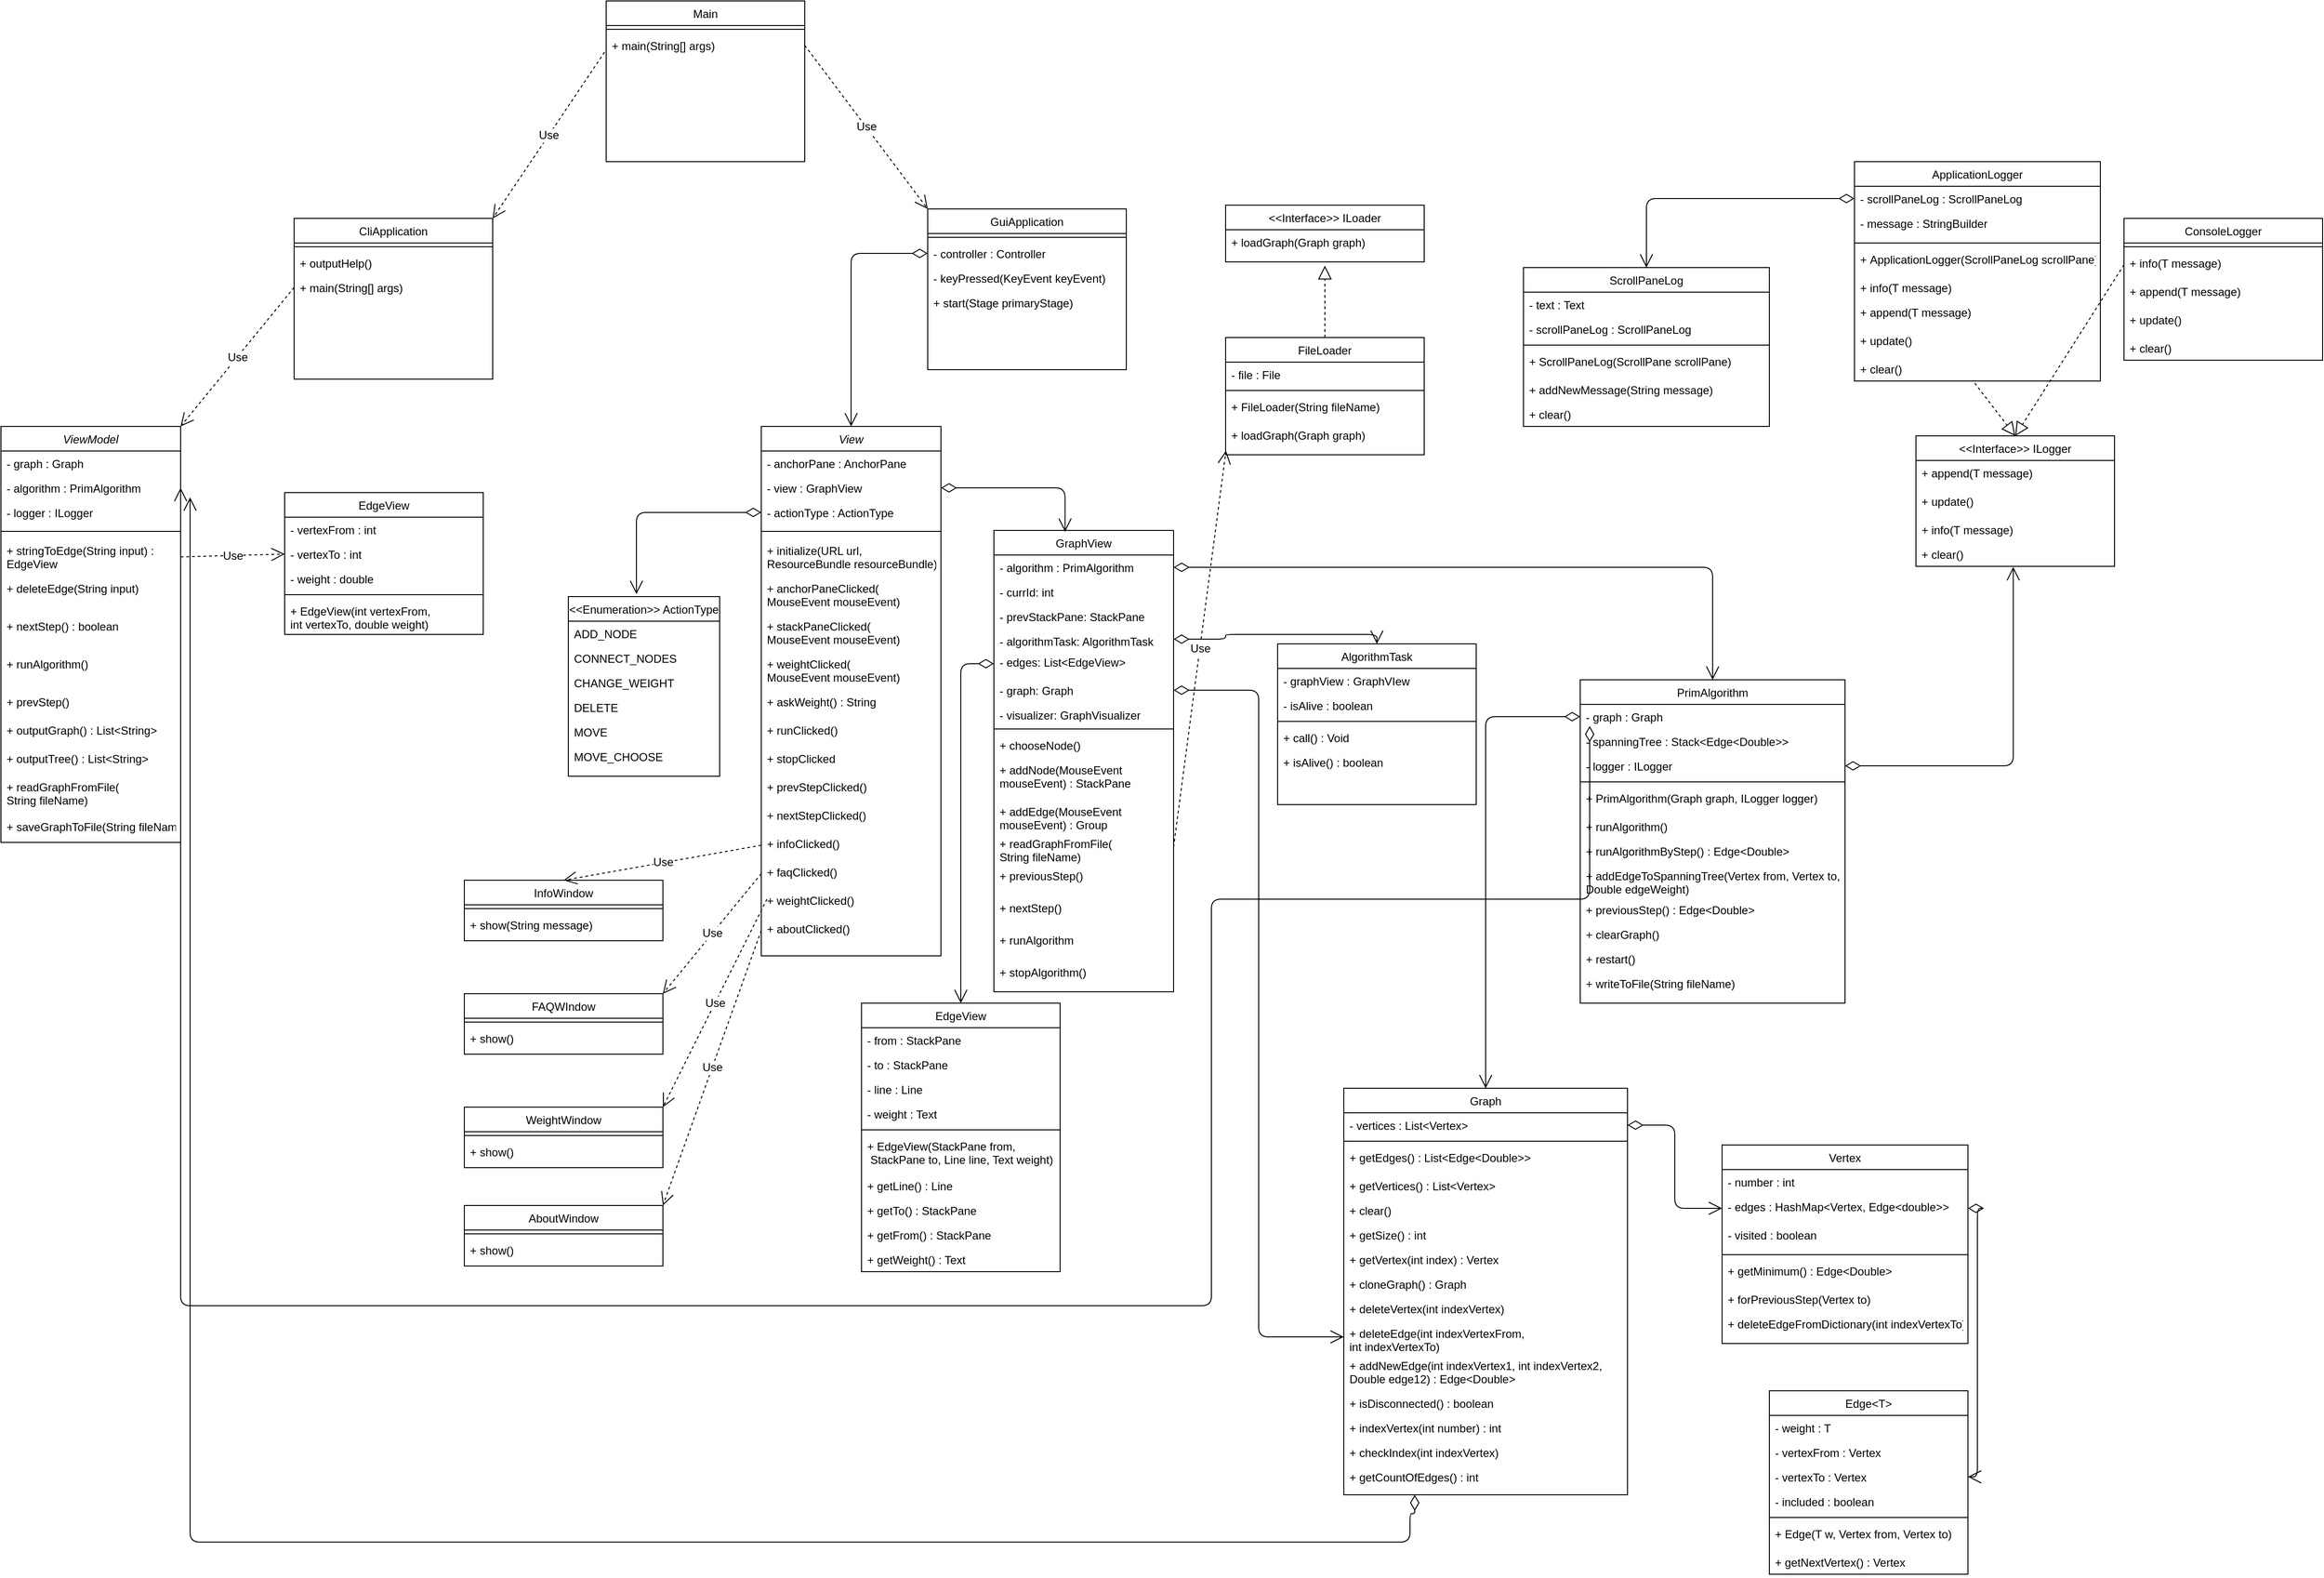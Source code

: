 <mxfile version="14.8.5" type="device"><diagram id="C5RBs43oDa-KdzZeNtuy" name="Page-1"><mxGraphModel dx="2031" dy="1089" grid="1" gridSize="10" guides="1" tooltips="1" connect="1" arrows="1" fold="1" page="1" pageScale="1" pageWidth="3300" pageHeight="4681" math="0" shadow="0"><root><mxCell id="WIyWlLk6GJQsqaUBKTNV-0"/><mxCell id="WIyWlLk6GJQsqaUBKTNV-1" parent="WIyWlLk6GJQsqaUBKTNV-0"/><mxCell id="zkfFHV4jXpPFQw0GAbJ--0" value="View" style="swimlane;fontStyle=2;align=center;verticalAlign=top;childLayout=stackLayout;horizontal=1;startSize=26;horizontalStack=0;resizeParent=1;resizeLast=0;collapsible=1;marginBottom=0;rounded=0;shadow=0;strokeWidth=1;" parent="WIyWlLk6GJQsqaUBKTNV-1" vertex="1"><mxGeometry x="1264" y="610" width="190" height="560" as="geometry"><mxRectangle x="230" y="140" width="160" height="26" as="alternateBounds"/></mxGeometry></mxCell><mxCell id="zkfFHV4jXpPFQw0GAbJ--1" value="- anchorPane : AnchorPane" style="text;align=left;verticalAlign=top;spacingLeft=4;spacingRight=4;overflow=hidden;rotatable=0;points=[[0,0.5],[1,0.5]];portConstraint=eastwest;" parent="zkfFHV4jXpPFQw0GAbJ--0" vertex="1"><mxGeometry y="26" width="190" height="26" as="geometry"/></mxCell><mxCell id="zkfFHV4jXpPFQw0GAbJ--2" value="- view : GraphView" style="text;align=left;verticalAlign=top;spacingLeft=4;spacingRight=4;overflow=hidden;rotatable=0;points=[[0,0.5],[1,0.5]];portConstraint=eastwest;rounded=0;shadow=0;html=0;" parent="zkfFHV4jXpPFQw0GAbJ--0" vertex="1"><mxGeometry y="52" width="190" height="26" as="geometry"/></mxCell><mxCell id="zkfFHV4jXpPFQw0GAbJ--3" value="- actionType : ActionType" style="text;align=left;verticalAlign=top;spacingLeft=4;spacingRight=4;overflow=hidden;rotatable=0;points=[[0,0.5],[1,0.5]];portConstraint=eastwest;rounded=0;shadow=0;html=0;" parent="zkfFHV4jXpPFQw0GAbJ--0" vertex="1"><mxGeometry y="78" width="190" height="26" as="geometry"/></mxCell><mxCell id="zkfFHV4jXpPFQw0GAbJ--4" value="" style="line;html=1;strokeWidth=1;align=left;verticalAlign=middle;spacingTop=-1;spacingLeft=3;spacingRight=3;rotatable=0;labelPosition=right;points=[];portConstraint=eastwest;" parent="zkfFHV4jXpPFQw0GAbJ--0" vertex="1"><mxGeometry y="104" width="190" height="14" as="geometry"/></mxCell><mxCell id="UQsoKT3R0z68WfCBm152-2" value="+ initialize(URL url, &#10;ResourceBundle resourceBundle)" style="text;align=left;verticalAlign=top;spacingLeft=4;spacingRight=4;overflow=hidden;rotatable=0;points=[[0,0.5],[1,0.5]];portConstraint=eastwest;rounded=0;shadow=0;html=0;" parent="zkfFHV4jXpPFQw0GAbJ--0" vertex="1"><mxGeometry y="118" width="190" height="40" as="geometry"/></mxCell><mxCell id="UQsoKT3R0z68WfCBm152-3" value="+ anchorPaneClicked(&#10;MouseEvent mouseEvent)" style="text;align=left;verticalAlign=top;spacingLeft=4;spacingRight=4;overflow=hidden;rotatable=0;points=[[0,0.5],[1,0.5]];portConstraint=eastwest;rounded=0;shadow=0;html=0;" parent="zkfFHV4jXpPFQw0GAbJ--0" vertex="1"><mxGeometry y="158" width="190" height="40" as="geometry"/></mxCell><mxCell id="UQsoKT3R0z68WfCBm152-4" value="+ stackPaneClicked(&#10;MouseEvent mouseEvent)" style="text;align=left;verticalAlign=top;spacingLeft=4;spacingRight=4;overflow=hidden;rotatable=0;points=[[0,0.5],[1,0.5]];portConstraint=eastwest;rounded=0;shadow=0;html=0;" parent="zkfFHV4jXpPFQw0GAbJ--0" vertex="1"><mxGeometry y="198" width="190" height="40" as="geometry"/></mxCell><mxCell id="UQsoKT3R0z68WfCBm152-6" value="+ weightClicked(&#10;MouseEvent mouseEvent)" style="text;align=left;verticalAlign=top;spacingLeft=4;spacingRight=4;overflow=hidden;rotatable=0;points=[[0,0.5],[1,0.5]];portConstraint=eastwest;rounded=0;shadow=0;html=0;" parent="zkfFHV4jXpPFQw0GAbJ--0" vertex="1"><mxGeometry y="238" width="190" height="40" as="geometry"/></mxCell><mxCell id="UQsoKT3R0z68WfCBm152-7" value="+ askWeight() : String&#10;" style="text;align=left;verticalAlign=top;spacingLeft=4;spacingRight=4;overflow=hidden;rotatable=0;points=[[0,0.5],[1,0.5]];portConstraint=eastwest;rounded=0;shadow=0;html=0;" parent="zkfFHV4jXpPFQw0GAbJ--0" vertex="1"><mxGeometry y="278" width="190" height="30" as="geometry"/></mxCell><mxCell id="i1x3FKKtzCHD1VgbJHNB-9" value="+ runClicked()" style="text;align=left;verticalAlign=top;spacingLeft=4;spacingRight=4;overflow=hidden;rotatable=0;points=[[0,0.5],[1,0.5]];portConstraint=eastwest;rounded=0;shadow=0;html=0;" parent="zkfFHV4jXpPFQw0GAbJ--0" vertex="1"><mxGeometry y="308" width="190" height="30" as="geometry"/></mxCell><mxCell id="i1x3FKKtzCHD1VgbJHNB-10" value="+ stopClicked" style="text;align=left;verticalAlign=top;spacingLeft=4;spacingRight=4;overflow=hidden;rotatable=0;points=[[0,0.5],[1,0.5]];portConstraint=eastwest;rounded=0;shadow=0;html=0;" parent="zkfFHV4jXpPFQw0GAbJ--0" vertex="1"><mxGeometry y="338" width="190" height="30" as="geometry"/></mxCell><mxCell id="i1x3FKKtzCHD1VgbJHNB-11" value="+ prevStepClicked()" style="text;align=left;verticalAlign=top;spacingLeft=4;spacingRight=4;overflow=hidden;rotatable=0;points=[[0,0.5],[1,0.5]];portConstraint=eastwest;rounded=0;shadow=0;html=0;" parent="zkfFHV4jXpPFQw0GAbJ--0" vertex="1"><mxGeometry y="368" width="190" height="30" as="geometry"/></mxCell><mxCell id="i1x3FKKtzCHD1VgbJHNB-12" value="+ nextStepClicked()" style="text;align=left;verticalAlign=top;spacingLeft=4;spacingRight=4;overflow=hidden;rotatable=0;points=[[0,0.5],[1,0.5]];portConstraint=eastwest;rounded=0;shadow=0;html=0;" parent="zkfFHV4jXpPFQw0GAbJ--0" vertex="1"><mxGeometry y="398" width="190" height="30" as="geometry"/></mxCell><mxCell id="i1x3FKKtzCHD1VgbJHNB-176" value="+ infoClicked()" style="text;align=left;verticalAlign=top;spacingLeft=4;spacingRight=4;overflow=hidden;rotatable=0;points=[[0,0.5],[1,0.5]];portConstraint=eastwest;rounded=0;shadow=0;html=0;" parent="zkfFHV4jXpPFQw0GAbJ--0" vertex="1"><mxGeometry y="428" width="190" height="30" as="geometry"/></mxCell><mxCell id="i1x3FKKtzCHD1VgbJHNB-177" value="+ faqClicked()" style="text;align=left;verticalAlign=top;spacingLeft=4;spacingRight=4;overflow=hidden;rotatable=0;points=[[0,0.5],[1,0.5]];portConstraint=eastwest;rounded=0;shadow=0;html=0;" parent="zkfFHV4jXpPFQw0GAbJ--0" vertex="1"><mxGeometry y="458" width="190" height="30" as="geometry"/></mxCell><mxCell id="i1x3FKKtzCHD1VgbJHNB-178" value="+ weightClicked()" style="text;align=left;verticalAlign=top;spacingLeft=4;spacingRight=4;overflow=hidden;rotatable=0;points=[[0,0.5],[1,0.5]];portConstraint=eastwest;rounded=0;shadow=0;html=0;" parent="zkfFHV4jXpPFQw0GAbJ--0" vertex="1"><mxGeometry y="488" width="190" height="30" as="geometry"/></mxCell><mxCell id="i1x3FKKtzCHD1VgbJHNB-179" value="+ aboutClicked()" style="text;align=left;verticalAlign=top;spacingLeft=4;spacingRight=4;overflow=hidden;rotatable=0;points=[[0,0.5],[1,0.5]];portConstraint=eastwest;rounded=0;shadow=0;html=0;" parent="zkfFHV4jXpPFQw0GAbJ--0" vertex="1"><mxGeometry y="518" width="190" height="30" as="geometry"/></mxCell><mxCell id="zkfFHV4jXpPFQw0GAbJ--6" value="&lt;&lt;Enumeration&gt;&gt; ActionType" style="swimlane;fontStyle=0;align=center;verticalAlign=top;childLayout=stackLayout;horizontal=1;startSize=26;horizontalStack=0;resizeParent=1;resizeLast=0;collapsible=1;marginBottom=0;rounded=0;shadow=0;strokeWidth=1;fontSize=12;" parent="WIyWlLk6GJQsqaUBKTNV-1" vertex="1"><mxGeometry x="1060" y="790" width="160" height="190" as="geometry"><mxRectangle x="130" y="380" width="160" height="26" as="alternateBounds"/></mxGeometry></mxCell><mxCell id="zkfFHV4jXpPFQw0GAbJ--7" value="ADD_NODE" style="text;align=left;verticalAlign=top;spacingLeft=4;spacingRight=4;overflow=hidden;rotatable=0;points=[[0,0.5],[1,0.5]];portConstraint=eastwest;" parent="zkfFHV4jXpPFQw0GAbJ--6" vertex="1"><mxGeometry y="26" width="160" height="26" as="geometry"/></mxCell><mxCell id="zkfFHV4jXpPFQw0GAbJ--8" value="CONNECT_NODES" style="text;align=left;verticalAlign=top;spacingLeft=4;spacingRight=4;overflow=hidden;rotatable=0;points=[[0,0.5],[1,0.5]];portConstraint=eastwest;rounded=0;shadow=0;html=0;" parent="zkfFHV4jXpPFQw0GAbJ--6" vertex="1"><mxGeometry y="52" width="160" height="26" as="geometry"/></mxCell><mxCell id="UQsoKT3R0z68WfCBm152-12" value="CHANGE_WEIGHT" style="text;align=left;verticalAlign=top;spacingLeft=4;spacingRight=4;overflow=hidden;rotatable=0;points=[[0,0.5],[1,0.5]];portConstraint=eastwest;rounded=0;shadow=0;html=0;" parent="zkfFHV4jXpPFQw0GAbJ--6" vertex="1"><mxGeometry y="78" width="160" height="26" as="geometry"/></mxCell><mxCell id="UQsoKT3R0z68WfCBm152-13" value="DELETE" style="text;align=left;verticalAlign=top;spacingLeft=4;spacingRight=4;overflow=hidden;rotatable=0;points=[[0,0.5],[1,0.5]];portConstraint=eastwest;rounded=0;shadow=0;html=0;" parent="zkfFHV4jXpPFQw0GAbJ--6" vertex="1"><mxGeometry y="104" width="160" height="26" as="geometry"/></mxCell><mxCell id="i1x3FKKtzCHD1VgbJHNB-0" value="MOVE" style="text;align=left;verticalAlign=top;spacingLeft=4;spacingRight=4;overflow=hidden;rotatable=0;points=[[0,0.5],[1,0.5]];portConstraint=eastwest;rounded=0;shadow=0;html=0;" parent="zkfFHV4jXpPFQw0GAbJ--6" vertex="1"><mxGeometry y="130" width="160" height="26" as="geometry"/></mxCell><mxCell id="i1x3FKKtzCHD1VgbJHNB-2" value="MOVE_CHOOSE" style="text;align=left;verticalAlign=top;spacingLeft=4;spacingRight=4;overflow=hidden;rotatable=0;points=[[0,0.5],[1,0.5]];portConstraint=eastwest;rounded=0;shadow=0;html=0;" parent="zkfFHV4jXpPFQw0GAbJ--6" vertex="1"><mxGeometry y="156" width="160" height="26" as="geometry"/></mxCell><mxCell id="zkfFHV4jXpPFQw0GAbJ--17" value="GraphView" style="swimlane;fontStyle=0;align=center;verticalAlign=top;childLayout=stackLayout;horizontal=1;startSize=26;horizontalStack=0;resizeParent=1;resizeLast=0;collapsible=1;marginBottom=0;rounded=0;shadow=0;strokeWidth=1;" parent="WIyWlLk6GJQsqaUBKTNV-1" vertex="1"><mxGeometry x="1510" y="720" width="190" height="488" as="geometry"><mxRectangle x="550" y="140" width="160" height="26" as="alternateBounds"/></mxGeometry></mxCell><mxCell id="i1x3FKKtzCHD1VgbJHNB-185" value="- algorithm : PrimAlgorithm" style="text;align=left;verticalAlign=top;spacingLeft=4;spacingRight=4;overflow=hidden;rotatable=0;points=[[0,0.5],[1,0.5]];portConstraint=eastwest;" parent="zkfFHV4jXpPFQw0GAbJ--17" vertex="1"><mxGeometry y="26" width="190" height="26" as="geometry"/></mxCell><mxCell id="zkfFHV4jXpPFQw0GAbJ--18" value="- currId: int" style="text;align=left;verticalAlign=top;spacingLeft=4;spacingRight=4;overflow=hidden;rotatable=0;points=[[0,0.5],[1,0.5]];portConstraint=eastwest;" parent="zkfFHV4jXpPFQw0GAbJ--17" vertex="1"><mxGeometry y="52" width="190" height="26" as="geometry"/></mxCell><mxCell id="zkfFHV4jXpPFQw0GAbJ--19" value="- prevStackPane: StackPane" style="text;align=left;verticalAlign=top;spacingLeft=4;spacingRight=4;overflow=hidden;rotatable=0;points=[[0,0.5],[1,0.5]];portConstraint=eastwest;rounded=0;shadow=0;html=0;" parent="zkfFHV4jXpPFQw0GAbJ--17" vertex="1"><mxGeometry y="78" width="190" height="26" as="geometry"/></mxCell><mxCell id="i1x3FKKtzCHD1VgbJHNB-3" value="- algorithmTask: AlgorithmTask&#10;" style="text;align=left;verticalAlign=top;spacingLeft=4;spacingRight=4;overflow=hidden;rotatable=0;points=[[0,0.5],[1,0.5]];portConstraint=eastwest;" parent="zkfFHV4jXpPFQw0GAbJ--17" vertex="1"><mxGeometry y="104" width="190" height="22" as="geometry"/></mxCell><mxCell id="i1x3FKKtzCHD1VgbJHNB-4" value="- edges: List&lt;EdgeView&gt;" style="text;align=left;verticalAlign=top;spacingLeft=4;spacingRight=4;overflow=hidden;rotatable=0;points=[[0,0.5],[1,0.5]];portConstraint=eastwest;" parent="zkfFHV4jXpPFQw0GAbJ--17" vertex="1"><mxGeometry y="126" width="190" height="30" as="geometry"/></mxCell><mxCell id="i1x3FKKtzCHD1VgbJHNB-5" value="- graph: Graph" style="text;align=left;verticalAlign=top;spacingLeft=4;spacingRight=4;overflow=hidden;rotatable=0;points=[[0,0.5],[1,0.5]];portConstraint=eastwest;" parent="zkfFHV4jXpPFQw0GAbJ--17" vertex="1"><mxGeometry y="156" width="190" height="26" as="geometry"/></mxCell><mxCell id="i1x3FKKtzCHD1VgbJHNB-6" value="- visualizer: GraphVisualizer" style="text;align=left;verticalAlign=top;spacingLeft=4;spacingRight=4;overflow=hidden;rotatable=0;points=[[0,0.5],[1,0.5]];portConstraint=eastwest;" parent="zkfFHV4jXpPFQw0GAbJ--17" vertex="1"><mxGeometry y="182" width="190" height="24" as="geometry"/></mxCell><mxCell id="zkfFHV4jXpPFQw0GAbJ--23" value="" style="line;html=1;strokeWidth=1;align=left;verticalAlign=middle;spacingTop=-1;spacingLeft=3;spacingRight=3;rotatable=0;labelPosition=right;points=[];portConstraint=eastwest;" parent="zkfFHV4jXpPFQw0GAbJ--17" vertex="1"><mxGeometry y="206" width="190" height="8" as="geometry"/></mxCell><mxCell id="zkfFHV4jXpPFQw0GAbJ--25" value="+ chooseNode()" style="text;align=left;verticalAlign=top;spacingLeft=4;spacingRight=4;overflow=hidden;rotatable=0;points=[[0,0.5],[1,0.5]];portConstraint=eastwest;" parent="zkfFHV4jXpPFQw0GAbJ--17" vertex="1"><mxGeometry y="214" width="190" height="26" as="geometry"/></mxCell><mxCell id="zkfFHV4jXpPFQw0GAbJ--24" value="+ addNode(MouseEvent&#10;mouseEvent) : StackPane" style="text;align=left;verticalAlign=top;spacingLeft=4;spacingRight=4;overflow=hidden;rotatable=0;points=[[0,0.5],[1,0.5]];portConstraint=eastwest;" parent="zkfFHV4jXpPFQw0GAbJ--17" vertex="1"><mxGeometry y="240" width="190" height="44" as="geometry"/></mxCell><mxCell id="i1x3FKKtzCHD1VgbJHNB-7" value="+ addEdge(MouseEvent&#10;mouseEvent) : Group" style="text;align=left;verticalAlign=top;spacingLeft=4;spacingRight=4;overflow=hidden;rotatable=0;points=[[0,0.5],[1,0.5]];portConstraint=eastwest;" parent="zkfFHV4jXpPFQw0GAbJ--17" vertex="1"><mxGeometry y="284" width="190" height="34" as="geometry"/></mxCell><mxCell id="UQsoKT3R0z68WfCBm152-9" value="+ readGraphFromFile(&#10;String fileName)&#10;" style="text;align=left;verticalAlign=top;spacingLeft=4;spacingRight=4;overflow=hidden;rotatable=0;points=[[0,0.5],[1,0.5]];portConstraint=eastwest;" parent="zkfFHV4jXpPFQw0GAbJ--17" vertex="1"><mxGeometry y="318" width="190" height="34" as="geometry"/></mxCell><mxCell id="i1x3FKKtzCHD1VgbJHNB-13" value="+ previousStep()" style="text;align=left;verticalAlign=top;spacingLeft=4;spacingRight=4;overflow=hidden;rotatable=0;points=[[0,0.5],[1,0.5]];portConstraint=eastwest;" parent="zkfFHV4jXpPFQw0GAbJ--17" vertex="1"><mxGeometry y="352" width="190" height="34" as="geometry"/></mxCell><mxCell id="i1x3FKKtzCHD1VgbJHNB-14" value="+ nextStep()" style="text;align=left;verticalAlign=top;spacingLeft=4;spacingRight=4;overflow=hidden;rotatable=0;points=[[0,0.5],[1,0.5]];portConstraint=eastwest;" parent="zkfFHV4jXpPFQw0GAbJ--17" vertex="1"><mxGeometry y="386" width="190" height="34" as="geometry"/></mxCell><mxCell id="i1x3FKKtzCHD1VgbJHNB-15" value="+ runAlgorithm" style="text;align=left;verticalAlign=top;spacingLeft=4;spacingRight=4;overflow=hidden;rotatable=0;points=[[0,0.5],[1,0.5]];portConstraint=eastwest;" parent="zkfFHV4jXpPFQw0GAbJ--17" vertex="1"><mxGeometry y="420" width="190" height="34" as="geometry"/></mxCell><mxCell id="i1x3FKKtzCHD1VgbJHNB-16" value="+ stopAlgorithm()" style="text;align=left;verticalAlign=top;spacingLeft=4;spacingRight=4;overflow=hidden;rotatable=0;points=[[0,0.5],[1,0.5]];portConstraint=eastwest;" parent="zkfFHV4jXpPFQw0GAbJ--17" vertex="1"><mxGeometry y="454" width="190" height="34" as="geometry"/></mxCell><mxCell id="UQsoKT3R0z68WfCBm152-20" value="&lt;br&gt;" style="endArrow=open;html=1;endSize=12;startArrow=diamondThin;startSize=14;startFill=0;edgeStyle=orthogonalEdgeStyle;exitX=1;exitY=0.5;exitDx=0;exitDy=0;entryX=0.396;entryY=0.003;entryDx=0;entryDy=0;entryPerimeter=0;" parent="WIyWlLk6GJQsqaUBKTNV-1" source="zkfFHV4jXpPFQw0GAbJ--2" target="zkfFHV4jXpPFQw0GAbJ--17" edge="1"><mxGeometry relative="1" as="geometry"><mxPoint x="1110" y="820" as="sourcePoint"/><mxPoint x="1270" y="820" as="targetPoint"/></mxGeometry></mxCell><mxCell id="UQsoKT3R0z68WfCBm152-23" value="&lt;br&gt;" style="endArrow=open;html=1;endSize=12;startArrow=diamondThin;startSize=14;startFill=0;edgeStyle=orthogonalEdgeStyle;exitX=0;exitY=0.5;exitDx=0;exitDy=0;entryX=0.45;entryY=-0.014;entryDx=0;entryDy=0;entryPerimeter=0;" parent="WIyWlLk6GJQsqaUBKTNV-1" source="zkfFHV4jXpPFQw0GAbJ--3" target="zkfFHV4jXpPFQw0GAbJ--6" edge="1"><mxGeometry relative="1" as="geometry"><mxPoint x="1060" y="760" as="sourcePoint"/><mxPoint x="1217.36" y="805.6" as="targetPoint"/></mxGeometry></mxCell><mxCell id="UQsoKT3R0z68WfCBm152-37" value="GuiApplication" style="swimlane;fontStyle=0;align=center;verticalAlign=top;childLayout=stackLayout;horizontal=1;startSize=26;horizontalStack=0;resizeParent=1;resizeLast=0;collapsible=1;marginBottom=0;rounded=0;shadow=0;strokeWidth=1;" parent="WIyWlLk6GJQsqaUBKTNV-1" vertex="1"><mxGeometry x="1440" y="380" width="210" height="170" as="geometry"><mxRectangle x="340" y="380" width="170" height="26" as="alternateBounds"/></mxGeometry></mxCell><mxCell id="UQsoKT3R0z68WfCBm152-39" value="" style="line;html=1;strokeWidth=1;align=left;verticalAlign=middle;spacingTop=-1;spacingLeft=3;spacingRight=3;rotatable=0;labelPosition=right;points=[];portConstraint=eastwest;" parent="UQsoKT3R0z68WfCBm152-37" vertex="1"><mxGeometry y="26" width="210" height="8" as="geometry"/></mxCell><mxCell id="UQsoKT3R0z68WfCBm152-38" value="- controller : Controller" style="text;align=left;verticalAlign=top;spacingLeft=4;spacingRight=4;overflow=hidden;rotatable=0;points=[[0,0.5],[1,0.5]];portConstraint=eastwest;" parent="UQsoKT3R0z68WfCBm152-37" vertex="1"><mxGeometry y="34" width="210" height="26" as="geometry"/></mxCell><mxCell id="UQsoKT3R0z68WfCBm152-40" value="- keyPressed(KeyEvent keyEvent)" style="text;align=left;verticalAlign=top;spacingLeft=4;spacingRight=4;overflow=hidden;rotatable=0;points=[[0,0.5],[1,0.5]];portConstraint=eastwest;" parent="UQsoKT3R0z68WfCBm152-37" vertex="1"><mxGeometry y="60" width="210" height="26" as="geometry"/></mxCell><mxCell id="UQsoKT3R0z68WfCBm152-42" value="+ start(Stage primaryStage)" style="text;align=left;verticalAlign=top;spacingLeft=4;spacingRight=4;overflow=hidden;rotatable=0;points=[[0,0.5],[1,0.5]];portConstraint=eastwest;" parent="UQsoKT3R0z68WfCBm152-37" vertex="1"><mxGeometry y="86" width="210" height="26" as="geometry"/></mxCell><mxCell id="UQsoKT3R0z68WfCBm152-44" value="&lt;br&gt;" style="endArrow=open;html=1;endSize=12;startArrow=diamondThin;startSize=14;startFill=0;edgeStyle=orthogonalEdgeStyle;exitX=0;exitY=0.5;exitDx=0;exitDy=0;entryX=0.5;entryY=0;entryDx=0;entryDy=0;" parent="WIyWlLk6GJQsqaUBKTNV-1" source="UQsoKT3R0z68WfCBm152-38" target="zkfFHV4jXpPFQw0GAbJ--0" edge="1"><mxGeometry relative="1" as="geometry"><mxPoint x="1201" y="400" as="sourcePoint"/><mxPoint x="1059" y="577.068" as="targetPoint"/></mxGeometry></mxCell><mxCell id="i1x3FKKtzCHD1VgbJHNB-17" value="AlgorithmTask" style="swimlane;fontStyle=0;align=center;verticalAlign=top;childLayout=stackLayout;horizontal=1;startSize=26;horizontalStack=0;resizeParent=1;resizeLast=0;collapsible=1;marginBottom=0;rounded=0;shadow=0;strokeWidth=1;" parent="WIyWlLk6GJQsqaUBKTNV-1" vertex="1"><mxGeometry x="1810" y="840" width="210" height="170" as="geometry"><mxRectangle x="340" y="380" width="170" height="26" as="alternateBounds"/></mxGeometry></mxCell><mxCell id="i1x3FKKtzCHD1VgbJHNB-18" value="- graphView : GraphVIew" style="text;align=left;verticalAlign=top;spacingLeft=4;spacingRight=4;overflow=hidden;rotatable=0;points=[[0,0.5],[1,0.5]];portConstraint=eastwest;" parent="i1x3FKKtzCHD1VgbJHNB-17" vertex="1"><mxGeometry y="26" width="210" height="26" as="geometry"/></mxCell><mxCell id="i1x3FKKtzCHD1VgbJHNB-24" value="- isAlive : boolean" style="text;align=left;verticalAlign=top;spacingLeft=4;spacingRight=4;overflow=hidden;rotatable=0;points=[[0,0.5],[1,0.5]];portConstraint=eastwest;" parent="i1x3FKKtzCHD1VgbJHNB-17" vertex="1"><mxGeometry y="52" width="210" height="26" as="geometry"/></mxCell><mxCell id="i1x3FKKtzCHD1VgbJHNB-19" value="" style="line;html=1;strokeWidth=1;align=left;verticalAlign=middle;spacingTop=-1;spacingLeft=3;spacingRight=3;rotatable=0;labelPosition=right;points=[];portConstraint=eastwest;" parent="i1x3FKKtzCHD1VgbJHNB-17" vertex="1"><mxGeometry y="78" width="210" height="8" as="geometry"/></mxCell><mxCell id="i1x3FKKtzCHD1VgbJHNB-20" value="+ call() : Void" style="text;align=left;verticalAlign=top;spacingLeft=4;spacingRight=4;overflow=hidden;rotatable=0;points=[[0,0.5],[1,0.5]];portConstraint=eastwest;" parent="i1x3FKKtzCHD1VgbJHNB-17" vertex="1"><mxGeometry y="86" width="210" height="26" as="geometry"/></mxCell><mxCell id="i1x3FKKtzCHD1VgbJHNB-21" value="+ isAlive() : boolean" style="text;align=left;verticalAlign=top;spacingLeft=4;spacingRight=4;overflow=hidden;rotatable=0;points=[[0,0.5],[1,0.5]];portConstraint=eastwest;" parent="i1x3FKKtzCHD1VgbJHNB-17" vertex="1"><mxGeometry y="112" width="210" height="26" as="geometry"/></mxCell><mxCell id="i1x3FKKtzCHD1VgbJHNB-22" value="&lt;br&gt;" style="endArrow=open;html=1;endSize=12;startArrow=diamondThin;startSize=14;startFill=0;edgeStyle=orthogonalEdgeStyle;exitX=1;exitY=0.5;exitDx=0;exitDy=0;entryX=0.5;entryY=0;entryDx=0;entryDy=0;" parent="WIyWlLk6GJQsqaUBKTNV-1" source="i1x3FKKtzCHD1VgbJHNB-3" target="i1x3FKKtzCHD1VgbJHNB-17" edge="1"><mxGeometry relative="1" as="geometry"><mxPoint x="1720" y="610" as="sourcePoint"/><mxPoint x="1851.24" y="656.386" as="targetPoint"/></mxGeometry></mxCell><mxCell id="i1x3FKKtzCHD1VgbJHNB-25" value="EdgeView" style="swimlane;fontStyle=0;align=center;verticalAlign=top;childLayout=stackLayout;horizontal=1;startSize=26;horizontalStack=0;resizeParent=1;resizeLast=0;collapsible=1;marginBottom=0;rounded=0;shadow=0;strokeWidth=1;" parent="WIyWlLk6GJQsqaUBKTNV-1" vertex="1"><mxGeometry x="1370" y="1220" width="210" height="284" as="geometry"><mxRectangle x="340" y="380" width="170" height="26" as="alternateBounds"/></mxGeometry></mxCell><mxCell id="i1x3FKKtzCHD1VgbJHNB-26" value="- from : StackPane" style="text;align=left;verticalAlign=top;spacingLeft=4;spacingRight=4;overflow=hidden;rotatable=0;points=[[0,0.5],[1,0.5]];portConstraint=eastwest;" parent="i1x3FKKtzCHD1VgbJHNB-25" vertex="1"><mxGeometry y="26" width="210" height="26" as="geometry"/></mxCell><mxCell id="i1x3FKKtzCHD1VgbJHNB-27" value="- to : StackPane" style="text;align=left;verticalAlign=top;spacingLeft=4;spacingRight=4;overflow=hidden;rotatable=0;points=[[0,0.5],[1,0.5]];portConstraint=eastwest;" parent="i1x3FKKtzCHD1VgbJHNB-25" vertex="1"><mxGeometry y="52" width="210" height="26" as="geometry"/></mxCell><mxCell id="i1x3FKKtzCHD1VgbJHNB-32" value="- line : Line" style="text;align=left;verticalAlign=top;spacingLeft=4;spacingRight=4;overflow=hidden;rotatable=0;points=[[0,0.5],[1,0.5]];portConstraint=eastwest;" parent="i1x3FKKtzCHD1VgbJHNB-25" vertex="1"><mxGeometry y="78" width="210" height="26" as="geometry"/></mxCell><mxCell id="i1x3FKKtzCHD1VgbJHNB-33" value="- weight : Text" style="text;align=left;verticalAlign=top;spacingLeft=4;spacingRight=4;overflow=hidden;rotatable=0;points=[[0,0.5],[1,0.5]];portConstraint=eastwest;" parent="i1x3FKKtzCHD1VgbJHNB-25" vertex="1"><mxGeometry y="104" width="210" height="26" as="geometry"/></mxCell><mxCell id="i1x3FKKtzCHD1VgbJHNB-28" value="" style="line;html=1;strokeWidth=1;align=left;verticalAlign=middle;spacingTop=-1;spacingLeft=3;spacingRight=3;rotatable=0;labelPosition=right;points=[];portConstraint=eastwest;" parent="i1x3FKKtzCHD1VgbJHNB-25" vertex="1"><mxGeometry y="130" width="210" height="8" as="geometry"/></mxCell><mxCell id="i1x3FKKtzCHD1VgbJHNB-29" value="+ EdgeView(StackPane from,&#10; StackPane to, Line line, Text weight)" style="text;align=left;verticalAlign=top;spacingLeft=4;spacingRight=4;overflow=hidden;rotatable=0;points=[[0,0.5],[1,0.5]];portConstraint=eastwest;" parent="i1x3FKKtzCHD1VgbJHNB-25" vertex="1"><mxGeometry y="138" width="210" height="42" as="geometry"/></mxCell><mxCell id="i1x3FKKtzCHD1VgbJHNB-30" value="+ getLine() : Line" style="text;align=left;verticalAlign=top;spacingLeft=4;spacingRight=4;overflow=hidden;rotatable=0;points=[[0,0.5],[1,0.5]];portConstraint=eastwest;" parent="i1x3FKKtzCHD1VgbJHNB-25" vertex="1"><mxGeometry y="180" width="210" height="26" as="geometry"/></mxCell><mxCell id="i1x3FKKtzCHD1VgbJHNB-35" value="+ getTo() : StackPane" style="text;align=left;verticalAlign=top;spacingLeft=4;spacingRight=4;overflow=hidden;rotatable=0;points=[[0,0.5],[1,0.5]];portConstraint=eastwest;" parent="i1x3FKKtzCHD1VgbJHNB-25" vertex="1"><mxGeometry y="206" width="210" height="26" as="geometry"/></mxCell><mxCell id="i1x3FKKtzCHD1VgbJHNB-36" value="+ getFrom() : StackPane" style="text;align=left;verticalAlign=top;spacingLeft=4;spacingRight=4;overflow=hidden;rotatable=0;points=[[0,0.5],[1,0.5]];portConstraint=eastwest;" parent="i1x3FKKtzCHD1VgbJHNB-25" vertex="1"><mxGeometry y="232" width="210" height="26" as="geometry"/></mxCell><mxCell id="i1x3FKKtzCHD1VgbJHNB-37" value="+ getWeight() : Text" style="text;align=left;verticalAlign=top;spacingLeft=4;spacingRight=4;overflow=hidden;rotatable=0;points=[[0,0.5],[1,0.5]];portConstraint=eastwest;" parent="i1x3FKKtzCHD1VgbJHNB-25" vertex="1"><mxGeometry y="258" width="210" height="26" as="geometry"/></mxCell><mxCell id="i1x3FKKtzCHD1VgbJHNB-31" value="&lt;br&gt;" style="endArrow=open;html=1;endSize=12;startArrow=diamondThin;startSize=14;startFill=0;edgeStyle=orthogonalEdgeStyle;exitX=0;exitY=0.5;exitDx=0;exitDy=0;entryX=0.5;entryY=0;entryDx=0;entryDy=0;" parent="WIyWlLk6GJQsqaUBKTNV-1" source="i1x3FKKtzCHD1VgbJHNB-4" target="i1x3FKKtzCHD1VgbJHNB-25" edge="1"><mxGeometry relative="1" as="geometry"><mxPoint x="1710" y="819" as="sourcePoint"/><mxPoint x="1845" y="910" as="targetPoint"/></mxGeometry></mxCell><mxCell id="i1x3FKKtzCHD1VgbJHNB-38" value="Graph" style="swimlane;fontStyle=0;align=center;verticalAlign=top;childLayout=stackLayout;horizontal=1;startSize=26;horizontalStack=0;resizeParent=1;resizeLast=0;collapsible=1;marginBottom=0;rounded=0;shadow=0;strokeWidth=1;" parent="WIyWlLk6GJQsqaUBKTNV-1" vertex="1"><mxGeometry x="1880" y="1310" width="300" height="430" as="geometry"><mxRectangle x="340" y="380" width="170" height="26" as="alternateBounds"/></mxGeometry></mxCell><mxCell id="i1x3FKKtzCHD1VgbJHNB-40" value="- vertices : List&lt;Vertex&gt;" style="text;align=left;verticalAlign=top;spacingLeft=4;spacingRight=4;overflow=hidden;rotatable=0;points=[[0,0.5],[1,0.5]];portConstraint=eastwest;" parent="i1x3FKKtzCHD1VgbJHNB-38" vertex="1"><mxGeometry y="26" width="300" height="26" as="geometry"/></mxCell><mxCell id="i1x3FKKtzCHD1VgbJHNB-43" value="" style="line;html=1;strokeWidth=1;align=left;verticalAlign=middle;spacingTop=-1;spacingLeft=3;spacingRight=3;rotatable=0;labelPosition=right;points=[];portConstraint=eastwest;" parent="i1x3FKKtzCHD1VgbJHNB-38" vertex="1"><mxGeometry y="52" width="300" height="8" as="geometry"/></mxCell><mxCell id="i1x3FKKtzCHD1VgbJHNB-44" value="+ getEdges() : List&lt;Edge&lt;Double&gt;&gt;" style="text;align=left;verticalAlign=top;spacingLeft=4;spacingRight=4;overflow=hidden;rotatable=0;points=[[0,0.5],[1,0.5]];portConstraint=eastwest;" parent="i1x3FKKtzCHD1VgbJHNB-38" vertex="1"><mxGeometry y="60" width="300" height="30" as="geometry"/></mxCell><mxCell id="i1x3FKKtzCHD1VgbJHNB-45" value="+ getVertices() : List&lt;Vertex&gt;" style="text;align=left;verticalAlign=top;spacingLeft=4;spacingRight=4;overflow=hidden;rotatable=0;points=[[0,0.5],[1,0.5]];portConstraint=eastwest;" parent="i1x3FKKtzCHD1VgbJHNB-38" vertex="1"><mxGeometry y="90" width="300" height="26" as="geometry"/></mxCell><mxCell id="i1x3FKKtzCHD1VgbJHNB-46" value="+ clear()" style="text;align=left;verticalAlign=top;spacingLeft=4;spacingRight=4;overflow=hidden;rotatable=0;points=[[0,0.5],[1,0.5]];portConstraint=eastwest;" parent="i1x3FKKtzCHD1VgbJHNB-38" vertex="1"><mxGeometry y="116" width="300" height="26" as="geometry"/></mxCell><mxCell id="i1x3FKKtzCHD1VgbJHNB-47" value="+ getSize() : int" style="text;align=left;verticalAlign=top;spacingLeft=4;spacingRight=4;overflow=hidden;rotatable=0;points=[[0,0.5],[1,0.5]];portConstraint=eastwest;" parent="i1x3FKKtzCHD1VgbJHNB-38" vertex="1"><mxGeometry y="142" width="300" height="26" as="geometry"/></mxCell><mxCell id="i1x3FKKtzCHD1VgbJHNB-48" value="+ getVertex(int index) : Vertex" style="text;align=left;verticalAlign=top;spacingLeft=4;spacingRight=4;overflow=hidden;rotatable=0;points=[[0,0.5],[1,0.5]];portConstraint=eastwest;" parent="i1x3FKKtzCHD1VgbJHNB-38" vertex="1"><mxGeometry y="168" width="300" height="26" as="geometry"/></mxCell><mxCell id="i1x3FKKtzCHD1VgbJHNB-49" value="+ cloneGraph() : Graph" style="text;align=left;verticalAlign=top;spacingLeft=4;spacingRight=4;overflow=hidden;rotatable=0;points=[[0,0.5],[1,0.5]];portConstraint=eastwest;" parent="i1x3FKKtzCHD1VgbJHNB-38" vertex="1"><mxGeometry y="194" width="300" height="26" as="geometry"/></mxCell><mxCell id="i1x3FKKtzCHD1VgbJHNB-50" value="+ deleteVertex(int indexVertex)" style="text;align=left;verticalAlign=top;spacingLeft=4;spacingRight=4;overflow=hidden;rotatable=0;points=[[0,0.5],[1,0.5]];portConstraint=eastwest;" parent="i1x3FKKtzCHD1VgbJHNB-38" vertex="1"><mxGeometry y="220" width="300" height="26" as="geometry"/></mxCell><mxCell id="i1x3FKKtzCHD1VgbJHNB-51" value="+ deleteEdge(int indexVertexFrom, &#10;int indexVertexTo)" style="text;align=left;verticalAlign=top;spacingLeft=4;spacingRight=4;overflow=hidden;rotatable=0;points=[[0,0.5],[1,0.5]];portConstraint=eastwest;" parent="i1x3FKKtzCHD1VgbJHNB-38" vertex="1"><mxGeometry y="246" width="300" height="34" as="geometry"/></mxCell><mxCell id="i1x3FKKtzCHD1VgbJHNB-52" value="+ addNewEdge(int indexVertex1, int indexVertex2, &#10;Double edge12) : Edge&lt;Double&gt;" style="text;align=left;verticalAlign=top;spacingLeft=4;spacingRight=4;overflow=hidden;rotatable=0;points=[[0,0.5],[1,0.5]];portConstraint=eastwest;" parent="i1x3FKKtzCHD1VgbJHNB-38" vertex="1"><mxGeometry y="280" width="300" height="40" as="geometry"/></mxCell><mxCell id="i1x3FKKtzCHD1VgbJHNB-53" value="+ isDisconnected() : boolean" style="text;align=left;verticalAlign=top;spacingLeft=4;spacingRight=4;overflow=hidden;rotatable=0;points=[[0,0.5],[1,0.5]];portConstraint=eastwest;" parent="i1x3FKKtzCHD1VgbJHNB-38" vertex="1"><mxGeometry y="320" width="300" height="26" as="geometry"/></mxCell><mxCell id="i1x3FKKtzCHD1VgbJHNB-54" value="+ indexVertex(int number) : int" style="text;align=left;verticalAlign=top;spacingLeft=4;spacingRight=4;overflow=hidden;rotatable=0;points=[[0,0.5],[1,0.5]];portConstraint=eastwest;" parent="i1x3FKKtzCHD1VgbJHNB-38" vertex="1"><mxGeometry y="346" width="300" height="26" as="geometry"/></mxCell><mxCell id="i1x3FKKtzCHD1VgbJHNB-56" value="+ checkIndex(int indexVertex)" style="text;align=left;verticalAlign=top;spacingLeft=4;spacingRight=4;overflow=hidden;rotatable=0;points=[[0,0.5],[1,0.5]];portConstraint=eastwest;" parent="i1x3FKKtzCHD1VgbJHNB-38" vertex="1"><mxGeometry y="372" width="300" height="26" as="geometry"/></mxCell><mxCell id="i1x3FKKtzCHD1VgbJHNB-57" value="+ getCountOfEdges() : int" style="text;align=left;verticalAlign=top;spacingLeft=4;spacingRight=4;overflow=hidden;rotatable=0;points=[[0,0.5],[1,0.5]];portConstraint=eastwest;" parent="i1x3FKKtzCHD1VgbJHNB-38" vertex="1"><mxGeometry y="398" width="300" height="26" as="geometry"/></mxCell><mxCell id="i1x3FKKtzCHD1VgbJHNB-58" value="Edge&lt;T&gt;" style="swimlane;fontStyle=0;align=center;verticalAlign=top;childLayout=stackLayout;horizontal=1;startSize=26;horizontalStack=0;resizeParent=1;resizeLast=0;collapsible=1;marginBottom=0;rounded=0;shadow=0;strokeWidth=1;" parent="WIyWlLk6GJQsqaUBKTNV-1" vertex="1"><mxGeometry x="2330" y="1630" width="210" height="194" as="geometry"><mxRectangle x="340" y="380" width="170" height="26" as="alternateBounds"/></mxGeometry></mxCell><mxCell id="i1x3FKKtzCHD1VgbJHNB-59" value="- weight : T" style="text;align=left;verticalAlign=top;spacingLeft=4;spacingRight=4;overflow=hidden;rotatable=0;points=[[0,0.5],[1,0.5]];portConstraint=eastwest;" parent="i1x3FKKtzCHD1VgbJHNB-58" vertex="1"><mxGeometry y="26" width="210" height="26" as="geometry"/></mxCell><mxCell id="i1x3FKKtzCHD1VgbJHNB-74" value="- vertexFrom : Vertex" style="text;align=left;verticalAlign=top;spacingLeft=4;spacingRight=4;overflow=hidden;rotatable=0;points=[[0,0.5],[1,0.5]];portConstraint=eastwest;" parent="i1x3FKKtzCHD1VgbJHNB-58" vertex="1"><mxGeometry y="52" width="210" height="26" as="geometry"/></mxCell><mxCell id="i1x3FKKtzCHD1VgbJHNB-75" value="- vertexTo : Vertex" style="text;align=left;verticalAlign=top;spacingLeft=4;spacingRight=4;overflow=hidden;rotatable=0;points=[[0,0.5],[1,0.5]];portConstraint=eastwest;" parent="i1x3FKKtzCHD1VgbJHNB-58" vertex="1"><mxGeometry y="78" width="210" height="26" as="geometry"/></mxCell><mxCell id="i1x3FKKtzCHD1VgbJHNB-76" value="- included : boolean" style="text;align=left;verticalAlign=top;spacingLeft=4;spacingRight=4;overflow=hidden;rotatable=0;points=[[0,0.5],[1,0.5]];portConstraint=eastwest;" parent="i1x3FKKtzCHD1VgbJHNB-58" vertex="1"><mxGeometry y="104" width="210" height="26" as="geometry"/></mxCell><mxCell id="i1x3FKKtzCHD1VgbJHNB-60" value="" style="line;html=1;strokeWidth=1;align=left;verticalAlign=middle;spacingTop=-1;spacingLeft=3;spacingRight=3;rotatable=0;labelPosition=right;points=[];portConstraint=eastwest;" parent="i1x3FKKtzCHD1VgbJHNB-58" vertex="1"><mxGeometry y="130" width="210" height="8" as="geometry"/></mxCell><mxCell id="i1x3FKKtzCHD1VgbJHNB-61" value="+ Edge(T w, Vertex from, Vertex to)" style="text;align=left;verticalAlign=top;spacingLeft=4;spacingRight=4;overflow=hidden;rotatable=0;points=[[0,0.5],[1,0.5]];portConstraint=eastwest;" parent="i1x3FKKtzCHD1VgbJHNB-58" vertex="1"><mxGeometry y="138" width="210" height="30" as="geometry"/></mxCell><mxCell id="i1x3FKKtzCHD1VgbJHNB-62" value="+ getNextVertex() : Vertex" style="text;align=left;verticalAlign=top;spacingLeft=4;spacingRight=4;overflow=hidden;rotatable=0;points=[[0,0.5],[1,0.5]];portConstraint=eastwest;" parent="i1x3FKKtzCHD1VgbJHNB-58" vertex="1"><mxGeometry y="168" width="210" height="26" as="geometry"/></mxCell><mxCell id="i1x3FKKtzCHD1VgbJHNB-79" value="Vertex" style="swimlane;fontStyle=0;align=center;verticalAlign=top;childLayout=stackLayout;horizontal=1;startSize=26;horizontalStack=0;resizeParent=1;resizeLast=0;collapsible=1;marginBottom=0;rounded=0;shadow=0;strokeWidth=1;" parent="WIyWlLk6GJQsqaUBKTNV-1" vertex="1"><mxGeometry x="2280" y="1370" width="260" height="210" as="geometry"><mxRectangle x="340" y="380" width="170" height="26" as="alternateBounds"/></mxGeometry></mxCell><mxCell id="i1x3FKKtzCHD1VgbJHNB-80" value="- number : int" style="text;align=left;verticalAlign=top;spacingLeft=4;spacingRight=4;overflow=hidden;rotatable=0;points=[[0,0.5],[1,0.5]];portConstraint=eastwest;" parent="i1x3FKKtzCHD1VgbJHNB-79" vertex="1"><mxGeometry y="26" width="260" height="26" as="geometry"/></mxCell><mxCell id="i1x3FKKtzCHD1VgbJHNB-95" value="- edges : HashMap&lt;Vertex, Edge&lt;double&gt;&gt;" style="text;align=left;verticalAlign=top;spacingLeft=4;spacingRight=4;overflow=hidden;rotatable=0;points=[[0,0.5],[1,0.5]];portConstraint=eastwest;" parent="i1x3FKKtzCHD1VgbJHNB-79" vertex="1"><mxGeometry y="52" width="260" height="30" as="geometry"/></mxCell><mxCell id="i1x3FKKtzCHD1VgbJHNB-96" value="- visited : boolean" style="text;align=left;verticalAlign=top;spacingLeft=4;spacingRight=4;overflow=hidden;rotatable=0;points=[[0,0.5],[1,0.5]];portConstraint=eastwest;" parent="i1x3FKKtzCHD1VgbJHNB-79" vertex="1"><mxGeometry y="82" width="260" height="30" as="geometry"/></mxCell><mxCell id="i1x3FKKtzCHD1VgbJHNB-81" value="" style="line;html=1;strokeWidth=1;align=left;verticalAlign=middle;spacingTop=-1;spacingLeft=3;spacingRight=3;rotatable=0;labelPosition=right;points=[];portConstraint=eastwest;" parent="i1x3FKKtzCHD1VgbJHNB-79" vertex="1"><mxGeometry y="112" width="260" height="8" as="geometry"/></mxCell><mxCell id="i1x3FKKtzCHD1VgbJHNB-82" value="+ getMinimum() : Edge&lt;Double&gt;" style="text;align=left;verticalAlign=top;spacingLeft=4;spacingRight=4;overflow=hidden;rotatable=0;points=[[0,0.5],[1,0.5]];portConstraint=eastwest;" parent="i1x3FKKtzCHD1VgbJHNB-79" vertex="1"><mxGeometry y="120" width="260" height="30" as="geometry"/></mxCell><mxCell id="i1x3FKKtzCHD1VgbJHNB-83" value="+ forPreviousStep(Vertex to)" style="text;align=left;verticalAlign=top;spacingLeft=4;spacingRight=4;overflow=hidden;rotatable=0;points=[[0,0.5],[1,0.5]];portConstraint=eastwest;" parent="i1x3FKKtzCHD1VgbJHNB-79" vertex="1"><mxGeometry y="150" width="260" height="26" as="geometry"/></mxCell><mxCell id="i1x3FKKtzCHD1VgbJHNB-84" value="+ deleteEdgeFromDictionary(int indexVertexTo)" style="text;align=left;verticalAlign=top;spacingLeft=4;spacingRight=4;overflow=hidden;rotatable=0;points=[[0,0.5],[1,0.5]];portConstraint=eastwest;" parent="i1x3FKKtzCHD1VgbJHNB-79" vertex="1"><mxGeometry y="176" width="260" height="26" as="geometry"/></mxCell><mxCell id="i1x3FKKtzCHD1VgbJHNB-97" value="PrimAlgorithm" style="swimlane;fontStyle=0;align=center;verticalAlign=top;childLayout=stackLayout;horizontal=1;startSize=26;horizontalStack=0;resizeParent=1;resizeLast=0;collapsible=1;marginBottom=0;rounded=0;shadow=0;strokeWidth=1;" parent="WIyWlLk6GJQsqaUBKTNV-1" vertex="1"><mxGeometry x="2130" y="878" width="280" height="342" as="geometry"><mxRectangle x="340" y="380" width="170" height="26" as="alternateBounds"/></mxGeometry></mxCell><mxCell id="i1x3FKKtzCHD1VgbJHNB-98" value="- graph : Graph" style="text;align=left;verticalAlign=top;spacingLeft=4;spacingRight=4;overflow=hidden;rotatable=0;points=[[0,0.5],[1,0.5]];portConstraint=eastwest;" parent="i1x3FKKtzCHD1VgbJHNB-97" vertex="1"><mxGeometry y="26" width="280" height="26" as="geometry"/></mxCell><mxCell id="i1x3FKKtzCHD1VgbJHNB-113" value="- spanningTree : Stack&lt;Edge&lt;Double&gt;&gt;" style="text;align=left;verticalAlign=top;spacingLeft=4;spacingRight=4;overflow=hidden;rotatable=0;points=[[0,0.5],[1,0.5]];portConstraint=eastwest;" parent="i1x3FKKtzCHD1VgbJHNB-97" vertex="1"><mxGeometry y="52" width="280" height="26" as="geometry"/></mxCell><mxCell id="i1x3FKKtzCHD1VgbJHNB-114" value="- logger : ILogger" style="text;align=left;verticalAlign=top;spacingLeft=4;spacingRight=4;overflow=hidden;rotatable=0;points=[[0,0.5],[1,0.5]];portConstraint=eastwest;" parent="i1x3FKKtzCHD1VgbJHNB-97" vertex="1"><mxGeometry y="78" width="280" height="26" as="geometry"/></mxCell><mxCell id="i1x3FKKtzCHD1VgbJHNB-99" value="" style="line;html=1;strokeWidth=1;align=left;verticalAlign=middle;spacingTop=-1;spacingLeft=3;spacingRight=3;rotatable=0;labelPosition=right;points=[];portConstraint=eastwest;" parent="i1x3FKKtzCHD1VgbJHNB-97" vertex="1"><mxGeometry y="104" width="280" height="8" as="geometry"/></mxCell><mxCell id="i1x3FKKtzCHD1VgbJHNB-100" value="+ PrimAlgorithm(Graph graph, ILogger logger)" style="text;align=left;verticalAlign=top;spacingLeft=4;spacingRight=4;overflow=hidden;rotatable=0;points=[[0,0.5],[1,0.5]];portConstraint=eastwest;" parent="i1x3FKKtzCHD1VgbJHNB-97" vertex="1"><mxGeometry y="112" width="280" height="30" as="geometry"/></mxCell><mxCell id="i1x3FKKtzCHD1VgbJHNB-101" value="+ runAlgorithm()" style="text;align=left;verticalAlign=top;spacingLeft=4;spacingRight=4;overflow=hidden;rotatable=0;points=[[0,0.5],[1,0.5]];portConstraint=eastwest;" parent="i1x3FKKtzCHD1VgbJHNB-97" vertex="1"><mxGeometry y="142" width="280" height="26" as="geometry"/></mxCell><mxCell id="i1x3FKKtzCHD1VgbJHNB-102" value="+ runAlgorithmByStep() : Edge&lt;Double&gt;" style="text;align=left;verticalAlign=top;spacingLeft=4;spacingRight=4;overflow=hidden;rotatable=0;points=[[0,0.5],[1,0.5]];portConstraint=eastwest;" parent="i1x3FKKtzCHD1VgbJHNB-97" vertex="1"><mxGeometry y="168" width="280" height="26" as="geometry"/></mxCell><mxCell id="i1x3FKKtzCHD1VgbJHNB-103" value="+ addEdgeToSpanningTree(Vertex from, Vertex to,&#10;Double edgeWeight)" style="text;align=left;verticalAlign=top;spacingLeft=4;spacingRight=4;overflow=hidden;rotatable=0;points=[[0,0.5],[1,0.5]];portConstraint=eastwest;" parent="i1x3FKKtzCHD1VgbJHNB-97" vertex="1"><mxGeometry y="194" width="280" height="36" as="geometry"/></mxCell><mxCell id="i1x3FKKtzCHD1VgbJHNB-104" value="+ previousStep() : Edge&lt;Double&gt;" style="text;align=left;verticalAlign=top;spacingLeft=4;spacingRight=4;overflow=hidden;rotatable=0;points=[[0,0.5],[1,0.5]];portConstraint=eastwest;" parent="i1x3FKKtzCHD1VgbJHNB-97" vertex="1"><mxGeometry y="230" width="280" height="26" as="geometry"/></mxCell><mxCell id="i1x3FKKtzCHD1VgbJHNB-105" value="+ clearGraph()" style="text;align=left;verticalAlign=top;spacingLeft=4;spacingRight=4;overflow=hidden;rotatable=0;points=[[0,0.5],[1,0.5]];portConstraint=eastwest;" parent="i1x3FKKtzCHD1VgbJHNB-97" vertex="1"><mxGeometry y="256" width="280" height="26" as="geometry"/></mxCell><mxCell id="i1x3FKKtzCHD1VgbJHNB-106" value="+ restart()" style="text;align=left;verticalAlign=top;spacingLeft=4;spacingRight=4;overflow=hidden;rotatable=0;points=[[0,0.5],[1,0.5]];portConstraint=eastwest;" parent="i1x3FKKtzCHD1VgbJHNB-97" vertex="1"><mxGeometry y="282" width="280" height="26" as="geometry"/></mxCell><mxCell id="i1x3FKKtzCHD1VgbJHNB-107" value="+ writeToFile(String fileName)" style="text;align=left;verticalAlign=top;spacingLeft=4;spacingRight=4;overflow=hidden;rotatable=0;points=[[0,0.5],[1,0.5]];portConstraint=eastwest;" parent="i1x3FKKtzCHD1VgbJHNB-97" vertex="1"><mxGeometry y="308" width="280" height="34" as="geometry"/></mxCell><mxCell id="i1x3FKKtzCHD1VgbJHNB-115" value="&lt;&lt;Interface&gt;&gt; ILoader" style="swimlane;fontStyle=0;align=center;verticalAlign=top;childLayout=stackLayout;horizontal=1;startSize=26;horizontalStack=0;resizeParent=1;resizeLast=0;collapsible=1;marginBottom=0;rounded=0;shadow=0;strokeWidth=1;" parent="WIyWlLk6GJQsqaUBKTNV-1" vertex="1"><mxGeometry x="1755" y="376" width="210" height="60" as="geometry"><mxRectangle x="340" y="380" width="170" height="26" as="alternateBounds"/></mxGeometry></mxCell><mxCell id="i1x3FKKtzCHD1VgbJHNB-117" value="+ loadGraph(Graph graph)" style="text;align=left;verticalAlign=top;spacingLeft=4;spacingRight=4;overflow=hidden;rotatable=0;points=[[0,0.5],[1,0.5]];portConstraint=eastwest;" parent="i1x3FKKtzCHD1VgbJHNB-115" vertex="1"><mxGeometry y="26" width="210" height="26" as="geometry"/></mxCell><mxCell id="i1x3FKKtzCHD1VgbJHNB-123" value="FileLoader" style="swimlane;fontStyle=0;align=center;verticalAlign=top;childLayout=stackLayout;horizontal=1;startSize=26;horizontalStack=0;resizeParent=1;resizeLast=0;collapsible=1;marginBottom=0;rounded=0;shadow=0;strokeWidth=1;" parent="WIyWlLk6GJQsqaUBKTNV-1" vertex="1"><mxGeometry x="1755" y="516" width="210" height="124" as="geometry"><mxRectangle x="340" y="380" width="170" height="26" as="alternateBounds"/></mxGeometry></mxCell><mxCell id="i1x3FKKtzCHD1VgbJHNB-124" value="- file : File" style="text;align=left;verticalAlign=top;spacingLeft=4;spacingRight=4;overflow=hidden;rotatable=0;points=[[0,0.5],[1,0.5]];portConstraint=eastwest;" parent="i1x3FKKtzCHD1VgbJHNB-123" vertex="1"><mxGeometry y="26" width="210" height="26" as="geometry"/></mxCell><mxCell id="i1x3FKKtzCHD1VgbJHNB-128" value="" style="line;html=1;strokeWidth=1;align=left;verticalAlign=middle;spacingTop=-1;spacingLeft=3;spacingRight=3;rotatable=0;labelPosition=right;points=[];portConstraint=eastwest;" parent="i1x3FKKtzCHD1VgbJHNB-123" vertex="1"><mxGeometry y="52" width="210" height="8" as="geometry"/></mxCell><mxCell id="i1x3FKKtzCHD1VgbJHNB-129" value="+ FileLoader(String fileName)" style="text;align=left;verticalAlign=top;spacingLeft=4;spacingRight=4;overflow=hidden;rotatable=0;points=[[0,0.5],[1,0.5]];portConstraint=eastwest;" parent="i1x3FKKtzCHD1VgbJHNB-123" vertex="1"><mxGeometry y="60" width="210" height="30" as="geometry"/></mxCell><mxCell id="i1x3FKKtzCHD1VgbJHNB-130" value="+ loadGraph(Graph graph)" style="text;align=left;verticalAlign=top;spacingLeft=4;spacingRight=4;overflow=hidden;rotatable=0;points=[[0,0.5],[1,0.5]];portConstraint=eastwest;" parent="i1x3FKKtzCHD1VgbJHNB-123" vertex="1"><mxGeometry y="90" width="210" height="26" as="geometry"/></mxCell><mxCell id="i1x3FKKtzCHD1VgbJHNB-131" value="&lt;&lt;Interface&gt;&gt; ILogger" style="swimlane;fontStyle=0;align=center;verticalAlign=top;childLayout=stackLayout;horizontal=1;startSize=26;horizontalStack=0;resizeParent=1;resizeLast=0;collapsible=1;marginBottom=0;rounded=0;shadow=0;strokeWidth=1;" parent="WIyWlLk6GJQsqaUBKTNV-1" vertex="1"><mxGeometry x="2485" y="620" width="210" height="138" as="geometry"><mxRectangle x="340" y="380" width="170" height="26" as="alternateBounds"/></mxGeometry></mxCell><mxCell id="qw-3cYhyg_qm5Fi7pt13-40" value="+ append(T message)" style="text;align=left;verticalAlign=top;spacingLeft=4;spacingRight=4;overflow=hidden;rotatable=0;points=[[0,0.5],[1,0.5]];portConstraint=eastwest;" vertex="1" parent="i1x3FKKtzCHD1VgbJHNB-131"><mxGeometry y="26" width="210" height="30" as="geometry"/></mxCell><mxCell id="qw-3cYhyg_qm5Fi7pt13-41" value="+ update()" style="text;align=left;verticalAlign=top;spacingLeft=4;spacingRight=4;overflow=hidden;rotatable=0;points=[[0,0.5],[1,0.5]];portConstraint=eastwest;" vertex="1" parent="i1x3FKKtzCHD1VgbJHNB-131"><mxGeometry y="56" width="210" height="30" as="geometry"/></mxCell><mxCell id="i1x3FKKtzCHD1VgbJHNB-144" value="+ info(T message)" style="text;align=left;verticalAlign=top;spacingLeft=4;spacingRight=4;overflow=hidden;rotatable=0;points=[[0,0.5],[1,0.5]];portConstraint=eastwest;" parent="i1x3FKKtzCHD1VgbJHNB-131" vertex="1"><mxGeometry y="86" width="210" height="26" as="geometry"/></mxCell><mxCell id="i1x3FKKtzCHD1VgbJHNB-142" value="+ clear()" style="text;align=left;verticalAlign=top;spacingLeft=4;spacingRight=4;overflow=hidden;rotatable=0;points=[[0,0.5],[1,0.5]];portConstraint=eastwest;" parent="i1x3FKKtzCHD1VgbJHNB-131" vertex="1"><mxGeometry y="112" width="210" height="26" as="geometry"/></mxCell><mxCell id="i1x3FKKtzCHD1VgbJHNB-133" value="ConsoleLogger" style="swimlane;fontStyle=0;align=center;verticalAlign=top;childLayout=stackLayout;horizontal=1;startSize=26;horizontalStack=0;resizeParent=1;resizeLast=0;collapsible=1;marginBottom=0;rounded=0;shadow=0;strokeWidth=1;" parent="WIyWlLk6GJQsqaUBKTNV-1" vertex="1"><mxGeometry x="2705" y="390" width="210" height="150" as="geometry"><mxRectangle x="340" y="380" width="170" height="26" as="alternateBounds"/></mxGeometry></mxCell><mxCell id="i1x3FKKtzCHD1VgbJHNB-135" value="" style="line;html=1;strokeWidth=1;align=left;verticalAlign=middle;spacingTop=-1;spacingLeft=3;spacingRight=3;rotatable=0;labelPosition=right;points=[];portConstraint=eastwest;" parent="i1x3FKKtzCHD1VgbJHNB-133" vertex="1"><mxGeometry y="26" width="210" height="8" as="geometry"/></mxCell><mxCell id="i1x3FKKtzCHD1VgbJHNB-136" value="+ info(T message)" style="text;align=left;verticalAlign=top;spacingLeft=4;spacingRight=4;overflow=hidden;rotatable=0;points=[[0,0.5],[1,0.5]];portConstraint=eastwest;" parent="i1x3FKKtzCHD1VgbJHNB-133" vertex="1"><mxGeometry y="34" width="210" height="30" as="geometry"/></mxCell><mxCell id="qw-3cYhyg_qm5Fi7pt13-39" value="+ append(T message)" style="text;align=left;verticalAlign=top;spacingLeft=4;spacingRight=4;overflow=hidden;rotatable=0;points=[[0,0.5],[1,0.5]];portConstraint=eastwest;" vertex="1" parent="i1x3FKKtzCHD1VgbJHNB-133"><mxGeometry y="64" width="210" height="30" as="geometry"/></mxCell><mxCell id="qw-3cYhyg_qm5Fi7pt13-38" value="+ update()" style="text;align=left;verticalAlign=top;spacingLeft=4;spacingRight=4;overflow=hidden;rotatable=0;points=[[0,0.5],[1,0.5]];portConstraint=eastwest;" vertex="1" parent="i1x3FKKtzCHD1VgbJHNB-133"><mxGeometry y="94" width="210" height="30" as="geometry"/></mxCell><mxCell id="i1x3FKKtzCHD1VgbJHNB-143" value="+ clear()" style="text;align=left;verticalAlign=top;spacingLeft=4;spacingRight=4;overflow=hidden;rotatable=0;points=[[0,0.5],[1,0.5]];portConstraint=eastwest;" parent="i1x3FKKtzCHD1VgbJHNB-133" vertex="1"><mxGeometry y="124" width="210" height="26" as="geometry"/></mxCell><mxCell id="i1x3FKKtzCHD1VgbJHNB-138" value="ApplicationLogger" style="swimlane;fontStyle=0;align=center;verticalAlign=top;childLayout=stackLayout;horizontal=1;startSize=26;horizontalStack=0;resizeParent=1;resizeLast=0;collapsible=1;marginBottom=0;rounded=0;shadow=0;strokeWidth=1;" parent="WIyWlLk6GJQsqaUBKTNV-1" vertex="1"><mxGeometry x="2420" y="330" width="260" height="232" as="geometry"><mxRectangle x="340" y="380" width="170" height="26" as="alternateBounds"/></mxGeometry></mxCell><mxCell id="i1x3FKKtzCHD1VgbJHNB-141" value="- scrollPaneLog : ScrollPaneLog" style="text;align=left;verticalAlign=top;spacingLeft=4;spacingRight=4;overflow=hidden;rotatable=0;points=[[0,0.5],[1,0.5]];portConstraint=eastwest;" parent="i1x3FKKtzCHD1VgbJHNB-138" vertex="1"><mxGeometry y="26" width="260" height="26" as="geometry"/></mxCell><mxCell id="qw-3cYhyg_qm5Fi7pt13-36" value="- message : StringBuilder" style="text;align=left;verticalAlign=top;spacingLeft=4;spacingRight=4;overflow=hidden;rotatable=0;points=[[0,0.5],[1,0.5]];portConstraint=eastwest;" vertex="1" parent="i1x3FKKtzCHD1VgbJHNB-138"><mxGeometry y="52" width="260" height="30" as="geometry"/></mxCell><mxCell id="i1x3FKKtzCHD1VgbJHNB-139" value="" style="line;html=1;strokeWidth=1;align=left;verticalAlign=middle;spacingTop=-1;spacingLeft=3;spacingRight=3;rotatable=0;labelPosition=right;points=[];portConstraint=eastwest;" parent="i1x3FKKtzCHD1VgbJHNB-138" vertex="1"><mxGeometry y="82" width="260" height="8" as="geometry"/></mxCell><mxCell id="i1x3FKKtzCHD1VgbJHNB-140" value="+ ApplicationLogger(ScrollPaneLog scrollPane)" style="text;align=left;verticalAlign=top;spacingLeft=4;spacingRight=4;overflow=hidden;rotatable=0;points=[[0,0.5],[1,0.5]];portConstraint=eastwest;" parent="i1x3FKKtzCHD1VgbJHNB-138" vertex="1"><mxGeometry y="90" width="260" height="30" as="geometry"/></mxCell><mxCell id="i1x3FKKtzCHD1VgbJHNB-145" value="+ info(T message)" style="text;align=left;verticalAlign=top;spacingLeft=4;spacingRight=4;overflow=hidden;rotatable=0;points=[[0,0.5],[1,0.5]];portConstraint=eastwest;" parent="i1x3FKKtzCHD1VgbJHNB-138" vertex="1"><mxGeometry y="120" width="260" height="26" as="geometry"/></mxCell><mxCell id="qw-3cYhyg_qm5Fi7pt13-35" value="+ append(T message)" style="text;align=left;verticalAlign=top;spacingLeft=4;spacingRight=4;overflow=hidden;rotatable=0;points=[[0,0.5],[1,0.5]];portConstraint=eastwest;" vertex="1" parent="i1x3FKKtzCHD1VgbJHNB-138"><mxGeometry y="146" width="260" height="30" as="geometry"/></mxCell><mxCell id="qw-3cYhyg_qm5Fi7pt13-37" value="+ update()" style="text;align=left;verticalAlign=top;spacingLeft=4;spacingRight=4;overflow=hidden;rotatable=0;points=[[0,0.5],[1,0.5]];portConstraint=eastwest;" vertex="1" parent="i1x3FKKtzCHD1VgbJHNB-138"><mxGeometry y="176" width="260" height="30" as="geometry"/></mxCell><mxCell id="i1x3FKKtzCHD1VgbJHNB-132" value="+ clear()" style="text;align=left;verticalAlign=top;spacingLeft=4;spacingRight=4;overflow=hidden;rotatable=0;points=[[0,0.5],[1,0.5]];portConstraint=eastwest;" parent="i1x3FKKtzCHD1VgbJHNB-138" vertex="1"><mxGeometry y="206" width="260" height="26" as="geometry"/></mxCell><mxCell id="i1x3FKKtzCHD1VgbJHNB-146" value="AboutWindow" style="swimlane;fontStyle=0;align=center;verticalAlign=top;childLayout=stackLayout;horizontal=1;startSize=26;horizontalStack=0;resizeParent=1;resizeLast=0;collapsible=1;marginBottom=0;rounded=0;shadow=0;strokeWidth=1;" parent="WIyWlLk6GJQsqaUBKTNV-1" vertex="1"><mxGeometry x="950" y="1434" width="210" height="64" as="geometry"><mxRectangle x="340" y="380" width="170" height="26" as="alternateBounds"/></mxGeometry></mxCell><mxCell id="i1x3FKKtzCHD1VgbJHNB-147" value="" style="line;html=1;strokeWidth=1;align=left;verticalAlign=middle;spacingTop=-1;spacingLeft=3;spacingRight=3;rotatable=0;labelPosition=right;points=[];portConstraint=eastwest;" parent="i1x3FKKtzCHD1VgbJHNB-146" vertex="1"><mxGeometry y="26" width="210" height="8" as="geometry"/></mxCell><mxCell id="i1x3FKKtzCHD1VgbJHNB-148" value="+ show()" style="text;align=left;verticalAlign=top;spacingLeft=4;spacingRight=4;overflow=hidden;rotatable=0;points=[[0,0.5],[1,0.5]];portConstraint=eastwest;" parent="i1x3FKKtzCHD1VgbJHNB-146" vertex="1"><mxGeometry y="34" width="210" height="30" as="geometry"/></mxCell><mxCell id="i1x3FKKtzCHD1VgbJHNB-150" value="FAQWIndow" style="swimlane;fontStyle=0;align=center;verticalAlign=top;childLayout=stackLayout;horizontal=1;startSize=26;horizontalStack=0;resizeParent=1;resizeLast=0;collapsible=1;marginBottom=0;rounded=0;shadow=0;strokeWidth=1;" parent="WIyWlLk6GJQsqaUBKTNV-1" vertex="1"><mxGeometry x="950" y="1210" width="210" height="64" as="geometry"><mxRectangle x="340" y="380" width="170" height="26" as="alternateBounds"/></mxGeometry></mxCell><mxCell id="i1x3FKKtzCHD1VgbJHNB-151" value="" style="line;html=1;strokeWidth=1;align=left;verticalAlign=middle;spacingTop=-1;spacingLeft=3;spacingRight=3;rotatable=0;labelPosition=right;points=[];portConstraint=eastwest;" parent="i1x3FKKtzCHD1VgbJHNB-150" vertex="1"><mxGeometry y="26" width="210" height="8" as="geometry"/></mxCell><mxCell id="i1x3FKKtzCHD1VgbJHNB-152" value="+ show()" style="text;align=left;verticalAlign=top;spacingLeft=4;spacingRight=4;overflow=hidden;rotatable=0;points=[[0,0.5],[1,0.5]];portConstraint=eastwest;" parent="i1x3FKKtzCHD1VgbJHNB-150" vertex="1"><mxGeometry y="34" width="210" height="30" as="geometry"/></mxCell><mxCell id="i1x3FKKtzCHD1VgbJHNB-153" value="WeightWindow&#10;" style="swimlane;fontStyle=0;align=center;verticalAlign=top;childLayout=stackLayout;horizontal=1;startSize=26;horizontalStack=0;resizeParent=1;resizeLast=0;collapsible=1;marginBottom=0;rounded=0;shadow=0;strokeWidth=1;" parent="WIyWlLk6GJQsqaUBKTNV-1" vertex="1"><mxGeometry x="950" y="1330" width="210" height="64" as="geometry"><mxRectangle x="340" y="380" width="170" height="26" as="alternateBounds"/></mxGeometry></mxCell><mxCell id="i1x3FKKtzCHD1VgbJHNB-154" value="" style="line;html=1;strokeWidth=1;align=left;verticalAlign=middle;spacingTop=-1;spacingLeft=3;spacingRight=3;rotatable=0;labelPosition=right;points=[];portConstraint=eastwest;" parent="i1x3FKKtzCHD1VgbJHNB-153" vertex="1"><mxGeometry y="26" width="210" height="8" as="geometry"/></mxCell><mxCell id="i1x3FKKtzCHD1VgbJHNB-155" value="+ show()" style="text;align=left;verticalAlign=top;spacingLeft=4;spacingRight=4;overflow=hidden;rotatable=0;points=[[0,0.5],[1,0.5]];portConstraint=eastwest;" parent="i1x3FKKtzCHD1VgbJHNB-153" vertex="1"><mxGeometry y="34" width="210" height="30" as="geometry"/></mxCell><mxCell id="i1x3FKKtzCHD1VgbJHNB-156" value="InfoWindow" style="swimlane;fontStyle=0;align=center;verticalAlign=top;childLayout=stackLayout;horizontal=1;startSize=26;horizontalStack=0;resizeParent=1;resizeLast=0;collapsible=1;marginBottom=0;rounded=0;shadow=0;strokeWidth=1;" parent="WIyWlLk6GJQsqaUBKTNV-1" vertex="1"><mxGeometry x="950" y="1090" width="210" height="64" as="geometry"><mxRectangle x="340" y="380" width="170" height="26" as="alternateBounds"/></mxGeometry></mxCell><mxCell id="i1x3FKKtzCHD1VgbJHNB-157" value="" style="line;html=1;strokeWidth=1;align=left;verticalAlign=middle;spacingTop=-1;spacingLeft=3;spacingRight=3;rotatable=0;labelPosition=right;points=[];portConstraint=eastwest;" parent="i1x3FKKtzCHD1VgbJHNB-156" vertex="1"><mxGeometry y="26" width="210" height="8" as="geometry"/></mxCell><mxCell id="i1x3FKKtzCHD1VgbJHNB-158" value="+ show(String message)" style="text;align=left;verticalAlign=top;spacingLeft=4;spacingRight=4;overflow=hidden;rotatable=0;points=[[0,0.5],[1,0.5]];portConstraint=eastwest;" parent="i1x3FKKtzCHD1VgbJHNB-156" vertex="1"><mxGeometry y="34" width="210" height="30" as="geometry"/></mxCell><mxCell id="i1x3FKKtzCHD1VgbJHNB-159" value="ScrollPaneLog" style="swimlane;fontStyle=0;align=center;verticalAlign=top;childLayout=stackLayout;horizontal=1;startSize=26;horizontalStack=0;resizeParent=1;resizeLast=0;collapsible=1;marginBottom=0;rounded=0;shadow=0;strokeWidth=1;" parent="WIyWlLk6GJQsqaUBKTNV-1" vertex="1"><mxGeometry x="2070" y="442" width="260" height="168" as="geometry"><mxRectangle x="340" y="380" width="170" height="26" as="alternateBounds"/></mxGeometry></mxCell><mxCell id="i1x3FKKtzCHD1VgbJHNB-160" value="- text : Text" style="text;align=left;verticalAlign=top;spacingLeft=4;spacingRight=4;overflow=hidden;rotatable=0;points=[[0,0.5],[1,0.5]];portConstraint=eastwest;" parent="i1x3FKKtzCHD1VgbJHNB-159" vertex="1"><mxGeometry y="26" width="260" height="26" as="geometry"/></mxCell><mxCell id="i1x3FKKtzCHD1VgbJHNB-165" value="- scrollPaneLog : ScrollPaneLog" style="text;align=left;verticalAlign=top;spacingLeft=4;spacingRight=4;overflow=hidden;rotatable=0;points=[[0,0.5],[1,0.5]];portConstraint=eastwest;" parent="i1x3FKKtzCHD1VgbJHNB-159" vertex="1"><mxGeometry y="52" width="260" height="26" as="geometry"/></mxCell><mxCell id="i1x3FKKtzCHD1VgbJHNB-161" value="" style="line;html=1;strokeWidth=1;align=left;verticalAlign=middle;spacingTop=-1;spacingLeft=3;spacingRight=3;rotatable=0;labelPosition=right;points=[];portConstraint=eastwest;" parent="i1x3FKKtzCHD1VgbJHNB-159" vertex="1"><mxGeometry y="78" width="260" height="8" as="geometry"/></mxCell><mxCell id="i1x3FKKtzCHD1VgbJHNB-162" value="+ ScrollPaneLog(ScrollPane scrollPane)" style="text;align=left;verticalAlign=top;spacingLeft=4;spacingRight=4;overflow=hidden;rotatable=0;points=[[0,0.5],[1,0.5]];portConstraint=eastwest;" parent="i1x3FKKtzCHD1VgbJHNB-159" vertex="1"><mxGeometry y="86" width="260" height="30" as="geometry"/></mxCell><mxCell id="i1x3FKKtzCHD1VgbJHNB-163" value="+ addNewMessage(String message)" style="text;align=left;verticalAlign=top;spacingLeft=4;spacingRight=4;overflow=hidden;rotatable=0;points=[[0,0.5],[1,0.5]];portConstraint=eastwest;" parent="i1x3FKKtzCHD1VgbJHNB-159" vertex="1"><mxGeometry y="116" width="260" height="26" as="geometry"/></mxCell><mxCell id="i1x3FKKtzCHD1VgbJHNB-164" value="+ clear()" style="text;align=left;verticalAlign=top;spacingLeft=4;spacingRight=4;overflow=hidden;rotatable=0;points=[[0,0.5],[1,0.5]];portConstraint=eastwest;" parent="i1x3FKKtzCHD1VgbJHNB-159" vertex="1"><mxGeometry y="142" width="260" height="26" as="geometry"/></mxCell><mxCell id="i1x3FKKtzCHD1VgbJHNB-167" value="&lt;br&gt;" style="endArrow=open;html=1;endSize=12;startArrow=diamondThin;startSize=14;startFill=0;edgeStyle=orthogonalEdgeStyle;exitX=0;exitY=0.5;exitDx=0;exitDy=0;entryX=0.5;entryY=0;entryDx=0;entryDy=0;" parent="WIyWlLk6GJQsqaUBKTNV-1" source="i1x3FKKtzCHD1VgbJHNB-141" target="i1x3FKKtzCHD1VgbJHNB-159" edge="1"><mxGeometry relative="1" as="geometry"><mxPoint x="2257.5" y="630" as="sourcePoint"/><mxPoint x="2392.5" y="721" as="targetPoint"/></mxGeometry></mxCell><mxCell id="i1x3FKKtzCHD1VgbJHNB-170" value="" style="endArrow=block;dashed=1;endFill=0;endSize=12;html=1;fontSize=12;exitX=0.489;exitY=1.083;exitDx=0;exitDy=0;exitPerimeter=0;entryX=0.5;entryY=0;entryDx=0;entryDy=0;" parent="WIyWlLk6GJQsqaUBKTNV-1" source="i1x3FKKtzCHD1VgbJHNB-132" target="i1x3FKKtzCHD1VgbJHNB-131" edge="1"><mxGeometry width="160" relative="1" as="geometry"><mxPoint x="2355" y="660" as="sourcePoint"/><mxPoint x="2515" y="660" as="targetPoint"/></mxGeometry></mxCell><mxCell id="i1x3FKKtzCHD1VgbJHNB-171" value="" style="endArrow=block;dashed=1;endFill=0;endSize=12;html=1;fontSize=12;exitX=0;exitY=0.5;exitDx=0;exitDy=0;entryX=0.5;entryY=0;entryDx=0;entryDy=0;" parent="WIyWlLk6GJQsqaUBKTNV-1" source="i1x3FKKtzCHD1VgbJHNB-136" target="i1x3FKKtzCHD1VgbJHNB-131" edge="1"><mxGeometry width="160" relative="1" as="geometry"><mxPoint x="2715.0" y="374.158" as="sourcePoint"/><mxPoint x="2767.86" y="560" as="targetPoint"/></mxGeometry></mxCell><mxCell id="i1x3FKKtzCHD1VgbJHNB-172" value="" style="endArrow=block;dashed=1;endFill=0;endSize=12;html=1;fontSize=12;exitX=0.5;exitY=0;exitDx=0;exitDy=0;" parent="WIyWlLk6GJQsqaUBKTNV-1" source="i1x3FKKtzCHD1VgbJHNB-123" edge="1"><mxGeometry width="160" relative="1" as="geometry"><mxPoint x="1570" y="280" as="sourcePoint"/><mxPoint x="1860" y="440" as="targetPoint"/></mxGeometry></mxCell><mxCell id="i1x3FKKtzCHD1VgbJHNB-174" value="Use" style="endArrow=open;endSize=12;dashed=1;html=1;fontSize=12;entryX=0.5;entryY=0;entryDx=0;entryDy=0;exitX=0;exitY=0.5;exitDx=0;exitDy=0;" parent="WIyWlLk6GJQsqaUBKTNV-1" source="i1x3FKKtzCHD1VgbJHNB-176" target="i1x3FKKtzCHD1VgbJHNB-156" edge="1"><mxGeometry width="160" relative="1" as="geometry"><mxPoint x="890" y="1020" as="sourcePoint"/><mxPoint x="1050" y="1020" as="targetPoint"/></mxGeometry></mxCell><mxCell id="i1x3FKKtzCHD1VgbJHNB-180" value="Use" style="endArrow=open;endSize=12;dashed=1;html=1;fontSize=12;entryX=1;entryY=0;entryDx=0;entryDy=0;exitX=0;exitY=0.5;exitDx=0;exitDy=0;" parent="WIyWlLk6GJQsqaUBKTNV-1" source="i1x3FKKtzCHD1VgbJHNB-177" target="i1x3FKKtzCHD1VgbJHNB-150" edge="1"><mxGeometry width="160" relative="1" as="geometry"><mxPoint x="1339" y="1220" as="sourcePoint"/><mxPoint x="1130" y="1257" as="targetPoint"/></mxGeometry></mxCell><mxCell id="i1x3FKKtzCHD1VgbJHNB-181" value="Use" style="endArrow=open;endSize=12;dashed=1;html=1;fontSize=12;entryX=1;entryY=0;entryDx=0;entryDy=0;" parent="WIyWlLk6GJQsqaUBKTNV-1" target="i1x3FKKtzCHD1VgbJHNB-153" edge="1"><mxGeometry width="160" relative="1" as="geometry"><mxPoint x="1270" y="1110" as="sourcePoint"/><mxPoint x="1170.0" y="1220" as="targetPoint"/><Array as="points"/></mxGeometry></mxCell><mxCell id="i1x3FKKtzCHD1VgbJHNB-182" value="Use" style="endArrow=open;endSize=12;dashed=1;html=1;fontSize=12;entryX=1;entryY=0;entryDx=0;entryDy=0;exitX=0;exitY=0.5;exitDx=0;exitDy=0;" parent="WIyWlLk6GJQsqaUBKTNV-1" source="i1x3FKKtzCHD1VgbJHNB-179" target="i1x3FKKtzCHD1VgbJHNB-146" edge="1"><mxGeometry width="160" relative="1" as="geometry"><mxPoint x="1280" y="1120" as="sourcePoint"/><mxPoint x="1170.0" y="1340" as="targetPoint"/><Array as="points"/></mxGeometry></mxCell><mxCell id="i1x3FKKtzCHD1VgbJHNB-183" value="Use" style="endArrow=open;endSize=12;dashed=1;html=1;fontSize=12;exitX=1;exitY=0.5;exitDx=0;exitDy=0;entryX=0.002;entryY=1.137;entryDx=0;entryDy=0;entryPerimeter=0;" parent="WIyWlLk6GJQsqaUBKTNV-1" source="UQsoKT3R0z68WfCBm152-9" target="i1x3FKKtzCHD1VgbJHNB-130" edge="1"><mxGeometry width="160" relative="1" as="geometry"><mxPoint x="1760" y="860" as="sourcePoint"/><mxPoint x="1920" y="860" as="targetPoint"/></mxGeometry></mxCell><mxCell id="i1x3FKKtzCHD1VgbJHNB-184" value="&lt;br&gt;" style="endArrow=open;html=1;endSize=12;startArrow=diamondThin;startSize=14;startFill=0;edgeStyle=orthogonalEdgeStyle;exitX=1;exitY=0.5;exitDx=0;exitDy=0;entryX=0.49;entryY=1.026;entryDx=0;entryDy=0;entryPerimeter=0;" parent="WIyWlLk6GJQsqaUBKTNV-1" source="i1x3FKKtzCHD1VgbJHNB-114" target="i1x3FKKtzCHD1VgbJHNB-142" edge="1"><mxGeometry relative="1" as="geometry"><mxPoint x="2460" y="970.01" as="sourcePoint"/><mxPoint x="2610" y="860" as="targetPoint"/></mxGeometry></mxCell><mxCell id="i1x3FKKtzCHD1VgbJHNB-186" value="&lt;br&gt;" style="endArrow=open;html=1;endSize=12;startArrow=diamondThin;startSize=14;startFill=0;edgeStyle=orthogonalEdgeStyle;exitX=1;exitY=0.5;exitDx=0;exitDy=0;entryX=0.5;entryY=0;entryDx=0;entryDy=0;" parent="WIyWlLk6GJQsqaUBKTNV-1" source="i1x3FKKtzCHD1VgbJHNB-185" target="i1x3FKKtzCHD1VgbJHNB-97" edge="1"><mxGeometry relative="1" as="geometry"><mxPoint x="1804.94" y="750" as="sourcePoint"/><mxPoint x="1989.94" y="805" as="targetPoint"/></mxGeometry></mxCell><mxCell id="i1x3FKKtzCHD1VgbJHNB-187" value="&lt;br&gt;" style="endArrow=open;html=1;endSize=12;startArrow=diamondThin;startSize=14;startFill=0;edgeStyle=orthogonalEdgeStyle;entryX=0.5;entryY=0;entryDx=0;entryDy=0;exitX=0;exitY=0.5;exitDx=0;exitDy=0;" parent="WIyWlLk6GJQsqaUBKTNV-1" source="i1x3FKKtzCHD1VgbJHNB-98" target="i1x3FKKtzCHD1VgbJHNB-38" edge="1"><mxGeometry relative="1" as="geometry"><mxPoint x="1940" y="810" as="sourcePoint"/><mxPoint x="2100" y="1220" as="targetPoint"/></mxGeometry></mxCell><mxCell id="i1x3FKKtzCHD1VgbJHNB-188" value="&lt;br&gt;" style="endArrow=open;html=1;endSize=12;startArrow=diamondThin;startSize=14;startFill=0;edgeStyle=orthogonalEdgeStyle;entryX=0;entryY=0.5;entryDx=0;entryDy=0;exitX=1;exitY=0.5;exitDx=0;exitDy=0;" parent="WIyWlLk6GJQsqaUBKTNV-1" source="i1x3FKKtzCHD1VgbJHNB-40" target="i1x3FKKtzCHD1VgbJHNB-95" edge="1"><mxGeometry relative="1" as="geometry"><mxPoint x="2140" y="747" as="sourcePoint"/><mxPoint x="2040" y="1320" as="targetPoint"/></mxGeometry></mxCell><mxCell id="i1x3FKKtzCHD1VgbJHNB-190" value="&lt;br&gt;" style="endArrow=open;html=1;endSize=12;startArrow=diamondThin;startSize=14;startFill=0;edgeStyle=orthogonalEdgeStyle;entryX=1;entryY=0.5;entryDx=0;entryDy=0;exitX=1;exitY=0.5;exitDx=0;exitDy=0;" parent="WIyWlLk6GJQsqaUBKTNV-1" source="i1x3FKKtzCHD1VgbJHNB-95" target="i1x3FKKtzCHD1VgbJHNB-75" edge="1"><mxGeometry relative="1" as="geometry"><mxPoint x="2190" y="1359" as="sourcePoint"/><mxPoint x="2290.0" y="1447" as="targetPoint"/></mxGeometry></mxCell><mxCell id="i1x3FKKtzCHD1VgbJHNB-191" value="&lt;br&gt;" style="endArrow=open;html=1;endSize=12;startArrow=diamondThin;startSize=14;startFill=0;edgeStyle=orthogonalEdgeStyle;exitX=1;exitY=0.5;exitDx=0;exitDy=0;entryX=0;entryY=0.5;entryDx=0;entryDy=0;" parent="WIyWlLk6GJQsqaUBKTNV-1" source="i1x3FKKtzCHD1VgbJHNB-5" target="i1x3FKKtzCHD1VgbJHNB-51" edge="1"><mxGeometry relative="1" as="geometry"><mxPoint x="1710" y="769" as="sourcePoint"/><mxPoint x="1820" y="1280" as="targetPoint"/></mxGeometry></mxCell><mxCell id="qw-3cYhyg_qm5Fi7pt13-0" value="Main" style="swimlane;fontStyle=0;align=center;verticalAlign=top;childLayout=stackLayout;horizontal=1;startSize=26;horizontalStack=0;resizeParent=1;resizeLast=0;collapsible=1;marginBottom=0;rounded=0;shadow=0;strokeWidth=1;" vertex="1" parent="WIyWlLk6GJQsqaUBKTNV-1"><mxGeometry x="1100" y="160" width="210" height="170" as="geometry"><mxRectangle x="340" y="380" width="170" height="26" as="alternateBounds"/></mxGeometry></mxCell><mxCell id="qw-3cYhyg_qm5Fi7pt13-1" value="" style="line;html=1;strokeWidth=1;align=left;verticalAlign=middle;spacingTop=-1;spacingLeft=3;spacingRight=3;rotatable=0;labelPosition=right;points=[];portConstraint=eastwest;" vertex="1" parent="qw-3cYhyg_qm5Fi7pt13-0"><mxGeometry y="26" width="210" height="8" as="geometry"/></mxCell><mxCell id="qw-3cYhyg_qm5Fi7pt13-2" value="+ main(String[] args)" style="text;align=left;verticalAlign=top;spacingLeft=4;spacingRight=4;overflow=hidden;rotatable=0;points=[[0,0.5],[1,0.5]];portConstraint=eastwest;" vertex="1" parent="qw-3cYhyg_qm5Fi7pt13-0"><mxGeometry y="34" width="210" height="26" as="geometry"/></mxCell><mxCell id="qw-3cYhyg_qm5Fi7pt13-5" value="CliApplication" style="swimlane;fontStyle=0;align=center;verticalAlign=top;childLayout=stackLayout;horizontal=1;startSize=26;horizontalStack=0;resizeParent=1;resizeLast=0;collapsible=1;marginBottom=0;rounded=0;shadow=0;strokeWidth=1;" vertex="1" parent="WIyWlLk6GJQsqaUBKTNV-1"><mxGeometry x="770" y="390" width="210" height="170" as="geometry"><mxRectangle x="340" y="380" width="170" height="26" as="alternateBounds"/></mxGeometry></mxCell><mxCell id="qw-3cYhyg_qm5Fi7pt13-6" value="" style="line;html=1;strokeWidth=1;align=left;verticalAlign=middle;spacingTop=-1;spacingLeft=3;spacingRight=3;rotatable=0;labelPosition=right;points=[];portConstraint=eastwest;" vertex="1" parent="qw-3cYhyg_qm5Fi7pt13-5"><mxGeometry y="26" width="210" height="8" as="geometry"/></mxCell><mxCell id="qw-3cYhyg_qm5Fi7pt13-7" value="+ outputHelp()" style="text;align=left;verticalAlign=top;spacingLeft=4;spacingRight=4;overflow=hidden;rotatable=0;points=[[0,0.5],[1,0.5]];portConstraint=eastwest;" vertex="1" parent="qw-3cYhyg_qm5Fi7pt13-5"><mxGeometry y="34" width="210" height="26" as="geometry"/></mxCell><mxCell id="qw-3cYhyg_qm5Fi7pt13-8" value="+ main(String[] args)" style="text;align=left;verticalAlign=top;spacingLeft=4;spacingRight=4;overflow=hidden;rotatable=0;points=[[0,0.5],[1,0.5]];portConstraint=eastwest;" vertex="1" parent="qw-3cYhyg_qm5Fi7pt13-5"><mxGeometry y="60" width="210" height="26" as="geometry"/></mxCell><mxCell id="qw-3cYhyg_qm5Fi7pt13-10" value="Use" style="endArrow=open;endSize=12;dashed=1;html=1;fontSize=12;exitX=-0.008;exitY=0.776;exitDx=0;exitDy=0;entryX=1;entryY=0;entryDx=0;entryDy=0;exitPerimeter=0;" edge="1" parent="WIyWlLk6GJQsqaUBKTNV-1" source="qw-3cYhyg_qm5Fi7pt13-2" target="qw-3cYhyg_qm5Fi7pt13-5"><mxGeometry width="160" relative="1" as="geometry"><mxPoint x="1080" y="599.44" as="sourcePoint"/><mxPoint x="1135.42" y="180.002" as="targetPoint"/></mxGeometry></mxCell><mxCell id="qw-3cYhyg_qm5Fi7pt13-11" value="Use" style="endArrow=open;endSize=12;dashed=1;html=1;fontSize=12;exitX=1;exitY=0.5;exitDx=0;exitDy=0;entryX=0;entryY=0;entryDx=0;entryDy=0;" edge="1" parent="WIyWlLk6GJQsqaUBKTNV-1" source="qw-3cYhyg_qm5Fi7pt13-2" target="UQsoKT3R0z68WfCBm152-37"><mxGeometry width="160" relative="1" as="geometry"><mxPoint x="1138.32" y="224.176" as="sourcePoint"/><mxPoint x="1000" y="386.0" as="targetPoint"/></mxGeometry></mxCell><mxCell id="qw-3cYhyg_qm5Fi7pt13-16" value="ViewModel" style="swimlane;fontStyle=2;align=center;verticalAlign=top;childLayout=stackLayout;horizontal=1;startSize=26;horizontalStack=0;resizeParent=1;resizeLast=0;collapsible=1;marginBottom=0;rounded=0;shadow=0;strokeWidth=1;" vertex="1" parent="WIyWlLk6GJQsqaUBKTNV-1"><mxGeometry x="460" y="610" width="190" height="440" as="geometry"><mxRectangle x="230" y="140" width="160" height="26" as="alternateBounds"/></mxGeometry></mxCell><mxCell id="qw-3cYhyg_qm5Fi7pt13-17" value="- graph : Graph" style="text;align=left;verticalAlign=top;spacingLeft=4;spacingRight=4;overflow=hidden;rotatable=0;points=[[0,0.5],[1,0.5]];portConstraint=eastwest;" vertex="1" parent="qw-3cYhyg_qm5Fi7pt13-16"><mxGeometry y="26" width="190" height="26" as="geometry"/></mxCell><mxCell id="qw-3cYhyg_qm5Fi7pt13-18" value="- algorithm : PrimAlgorithm" style="text;align=left;verticalAlign=top;spacingLeft=4;spacingRight=4;overflow=hidden;rotatable=0;points=[[0,0.5],[1,0.5]];portConstraint=eastwest;rounded=0;shadow=0;html=0;" vertex="1" parent="qw-3cYhyg_qm5Fi7pt13-16"><mxGeometry y="52" width="190" height="26" as="geometry"/></mxCell><mxCell id="qw-3cYhyg_qm5Fi7pt13-19" value="- logger : ILogger" style="text;align=left;verticalAlign=top;spacingLeft=4;spacingRight=4;overflow=hidden;rotatable=0;points=[[0,0.5],[1,0.5]];portConstraint=eastwest;rounded=0;shadow=0;html=0;" vertex="1" parent="qw-3cYhyg_qm5Fi7pt13-16"><mxGeometry y="78" width="190" height="26" as="geometry"/></mxCell><mxCell id="qw-3cYhyg_qm5Fi7pt13-20" value="" style="line;html=1;strokeWidth=1;align=left;verticalAlign=middle;spacingTop=-1;spacingLeft=3;spacingRight=3;rotatable=0;labelPosition=right;points=[];portConstraint=eastwest;" vertex="1" parent="qw-3cYhyg_qm5Fi7pt13-16"><mxGeometry y="104" width="190" height="14" as="geometry"/></mxCell><mxCell id="qw-3cYhyg_qm5Fi7pt13-21" value="+ stringToEdge(String input) :&#10;EdgeView" style="text;align=left;verticalAlign=top;spacingLeft=4;spacingRight=4;overflow=hidden;rotatable=0;points=[[0,0.5],[1,0.5]];portConstraint=eastwest;rounded=0;shadow=0;html=0;" vertex="1" parent="qw-3cYhyg_qm5Fi7pt13-16"><mxGeometry y="118" width="190" height="40" as="geometry"/></mxCell><mxCell id="qw-3cYhyg_qm5Fi7pt13-22" value="+ deleteEdge(String input)" style="text;align=left;verticalAlign=top;spacingLeft=4;spacingRight=4;overflow=hidden;rotatable=0;points=[[0,0.5],[1,0.5]];portConstraint=eastwest;rounded=0;shadow=0;html=0;" vertex="1" parent="qw-3cYhyg_qm5Fi7pt13-16"><mxGeometry y="158" width="190" height="40" as="geometry"/></mxCell><mxCell id="qw-3cYhyg_qm5Fi7pt13-23" value="+ nextStep() : boolean" style="text;align=left;verticalAlign=top;spacingLeft=4;spacingRight=4;overflow=hidden;rotatable=0;points=[[0,0.5],[1,0.5]];portConstraint=eastwest;rounded=0;shadow=0;html=0;" vertex="1" parent="qw-3cYhyg_qm5Fi7pt13-16"><mxGeometry y="198" width="190" height="40" as="geometry"/></mxCell><mxCell id="qw-3cYhyg_qm5Fi7pt13-24" value="+ runAlgorithm()" style="text;align=left;verticalAlign=top;spacingLeft=4;spacingRight=4;overflow=hidden;rotatable=0;points=[[0,0.5],[1,0.5]];portConstraint=eastwest;rounded=0;shadow=0;html=0;" vertex="1" parent="qw-3cYhyg_qm5Fi7pt13-16"><mxGeometry y="238" width="190" height="40" as="geometry"/></mxCell><mxCell id="qw-3cYhyg_qm5Fi7pt13-25" value="+ prevStep()" style="text;align=left;verticalAlign=top;spacingLeft=4;spacingRight=4;overflow=hidden;rotatable=0;points=[[0,0.5],[1,0.5]];portConstraint=eastwest;rounded=0;shadow=0;html=0;" vertex="1" parent="qw-3cYhyg_qm5Fi7pt13-16"><mxGeometry y="278" width="190" height="30" as="geometry"/></mxCell><mxCell id="qw-3cYhyg_qm5Fi7pt13-26" value="+ outputGraph() : List&lt;String&gt;" style="text;align=left;verticalAlign=top;spacingLeft=4;spacingRight=4;overflow=hidden;rotatable=0;points=[[0,0.5],[1,0.5]];portConstraint=eastwest;rounded=0;shadow=0;html=0;" vertex="1" parent="qw-3cYhyg_qm5Fi7pt13-16"><mxGeometry y="308" width="190" height="30" as="geometry"/></mxCell><mxCell id="qw-3cYhyg_qm5Fi7pt13-27" value="+ outputTree() : List&lt;String&gt;" style="text;align=left;verticalAlign=top;spacingLeft=4;spacingRight=4;overflow=hidden;rotatable=0;points=[[0,0.5],[1,0.5]];portConstraint=eastwest;rounded=0;shadow=0;html=0;" vertex="1" parent="qw-3cYhyg_qm5Fi7pt13-16"><mxGeometry y="338" width="190" height="30" as="geometry"/></mxCell><mxCell id="qw-3cYhyg_qm5Fi7pt13-28" value="+ readGraphFromFile(&#10;String fileName)" style="text;align=left;verticalAlign=top;spacingLeft=4;spacingRight=4;overflow=hidden;rotatable=0;points=[[0,0.5],[1,0.5]];portConstraint=eastwest;rounded=0;shadow=0;html=0;" vertex="1" parent="qw-3cYhyg_qm5Fi7pt13-16"><mxGeometry y="368" width="190" height="42" as="geometry"/></mxCell><mxCell id="qw-3cYhyg_qm5Fi7pt13-29" value="+ saveGraphToFile(String fileName)" style="text;align=left;verticalAlign=top;spacingLeft=4;spacingRight=4;overflow=hidden;rotatable=0;points=[[0,0.5],[1,0.5]];portConstraint=eastwest;rounded=0;shadow=0;html=0;" vertex="1" parent="qw-3cYhyg_qm5Fi7pt13-16"><mxGeometry y="410" width="190" height="30" as="geometry"/></mxCell><mxCell id="qw-3cYhyg_qm5Fi7pt13-34" value="Use" style="endArrow=open;endSize=12;dashed=1;html=1;fontSize=12;exitX=0;exitY=0.5;exitDx=0;exitDy=0;entryX=1;entryY=0;entryDx=0;entryDy=0;" edge="1" parent="WIyWlLk6GJQsqaUBKTNV-1" source="qw-3cYhyg_qm5Fi7pt13-8" target="qw-3cYhyg_qm5Fi7pt13-16"><mxGeometry width="160" relative="1" as="geometry"><mxPoint x="1108.32" y="224.176" as="sourcePoint"/><mxPoint x="990" y="400" as="targetPoint"/></mxGeometry></mxCell><mxCell id="qw-3cYhyg_qm5Fi7pt13-42" value="EdgeView" style="swimlane;fontStyle=0;align=center;verticalAlign=top;childLayout=stackLayout;horizontal=1;startSize=26;horizontalStack=0;resizeParent=1;resizeLast=0;collapsible=1;marginBottom=0;rounded=0;shadow=0;strokeWidth=1;" vertex="1" parent="WIyWlLk6GJQsqaUBKTNV-1"><mxGeometry x="760" y="680" width="210" height="150" as="geometry"><mxRectangle x="340" y="380" width="170" height="26" as="alternateBounds"/></mxGeometry></mxCell><mxCell id="qw-3cYhyg_qm5Fi7pt13-43" value="- vertexFrom : int" style="text;align=left;verticalAlign=top;spacingLeft=4;spacingRight=4;overflow=hidden;rotatable=0;points=[[0,0.5],[1,0.5]];portConstraint=eastwest;" vertex="1" parent="qw-3cYhyg_qm5Fi7pt13-42"><mxGeometry y="26" width="210" height="26" as="geometry"/></mxCell><mxCell id="qw-3cYhyg_qm5Fi7pt13-47" value="- vertexTo : int" style="text;align=left;verticalAlign=top;spacingLeft=4;spacingRight=4;overflow=hidden;rotatable=0;points=[[0,0.5],[1,0.5]];portConstraint=eastwest;" vertex="1" parent="qw-3cYhyg_qm5Fi7pt13-42"><mxGeometry y="52" width="210" height="26" as="geometry"/></mxCell><mxCell id="qw-3cYhyg_qm5Fi7pt13-48" value="- weight : double" style="text;align=left;verticalAlign=top;spacingLeft=4;spacingRight=4;overflow=hidden;rotatable=0;points=[[0,0.5],[1,0.5]];portConstraint=eastwest;" vertex="1" parent="qw-3cYhyg_qm5Fi7pt13-42"><mxGeometry y="78" width="210" height="26" as="geometry"/></mxCell><mxCell id="qw-3cYhyg_qm5Fi7pt13-44" value="" style="line;html=1;strokeWidth=1;align=left;verticalAlign=middle;spacingTop=-1;spacingLeft=3;spacingRight=3;rotatable=0;labelPosition=right;points=[];portConstraint=eastwest;" vertex="1" parent="qw-3cYhyg_qm5Fi7pt13-42"><mxGeometry y="104" width="210" height="8" as="geometry"/></mxCell><mxCell id="qw-3cYhyg_qm5Fi7pt13-45" value="+ EdgeView(int vertexFrom, &#10;int vertexTo, double weight)" style="text;align=left;verticalAlign=top;spacingLeft=4;spacingRight=4;overflow=hidden;rotatable=0;points=[[0,0.5],[1,0.5]];portConstraint=eastwest;" vertex="1" parent="qw-3cYhyg_qm5Fi7pt13-42"><mxGeometry y="112" width="210" height="38" as="geometry"/></mxCell><mxCell id="qw-3cYhyg_qm5Fi7pt13-49" value="Use" style="endArrow=open;endSize=12;dashed=1;html=1;fontSize=12;exitX=1;exitY=0.5;exitDx=0;exitDy=0;entryX=0;entryY=0.5;entryDx=0;entryDy=0;" edge="1" parent="WIyWlLk6GJQsqaUBKTNV-1" source="qw-3cYhyg_qm5Fi7pt13-21" target="qw-3cYhyg_qm5Fi7pt13-47"><mxGeometry width="160" relative="1" as="geometry"><mxPoint x="780" y="473" as="sourcePoint"/><mxPoint x="660" y="620" as="targetPoint"/></mxGeometry></mxCell><mxCell id="qw-3cYhyg_qm5Fi7pt13-50" value="&lt;br&gt;" style="endArrow=open;html=1;endSize=12;startArrow=diamondThin;startSize=14;startFill=0;edgeStyle=orthogonalEdgeStyle;entryX=1;entryY=0.5;entryDx=0;entryDy=0;exitX=0;exitY=0.5;exitDx=0;exitDy=0;" edge="1" parent="WIyWlLk6GJQsqaUBKTNV-1" target="qw-3cYhyg_qm5Fi7pt13-18"><mxGeometry relative="1" as="geometry"><mxPoint x="2140" y="927.0" as="sourcePoint"/><mxPoint x="2040" y="1320" as="targetPoint"/><Array as="points"><mxPoint x="2140" y="1110"/><mxPoint x="1740" y="1110"/><mxPoint x="1740" y="1540"/><mxPoint x="650" y="1540"/></Array></mxGeometry></mxCell><mxCell id="qw-3cYhyg_qm5Fi7pt13-51" value="&lt;br&gt;" style="endArrow=open;html=1;endSize=12;startArrow=diamondThin;startSize=14;startFill=0;edgeStyle=orthogonalEdgeStyle;entryX=1;entryY=0.5;entryDx=0;entryDy=0;exitX=0.25;exitY=1;exitDx=0;exitDy=0;" edge="1" parent="WIyWlLk6GJQsqaUBKTNV-1" source="i1x3FKKtzCHD1VgbJHNB-38"><mxGeometry relative="1" as="geometry"><mxPoint x="1990" y="1760" as="sourcePoint"/><mxPoint x="660" y="685.0" as="targetPoint"/><Array as="points"><mxPoint x="1955" y="1760"/><mxPoint x="1950" y="1760"/><mxPoint x="1950" y="1790"/><mxPoint x="660" y="1790"/></Array></mxGeometry></mxCell></root></mxGraphModel></diagram></mxfile>